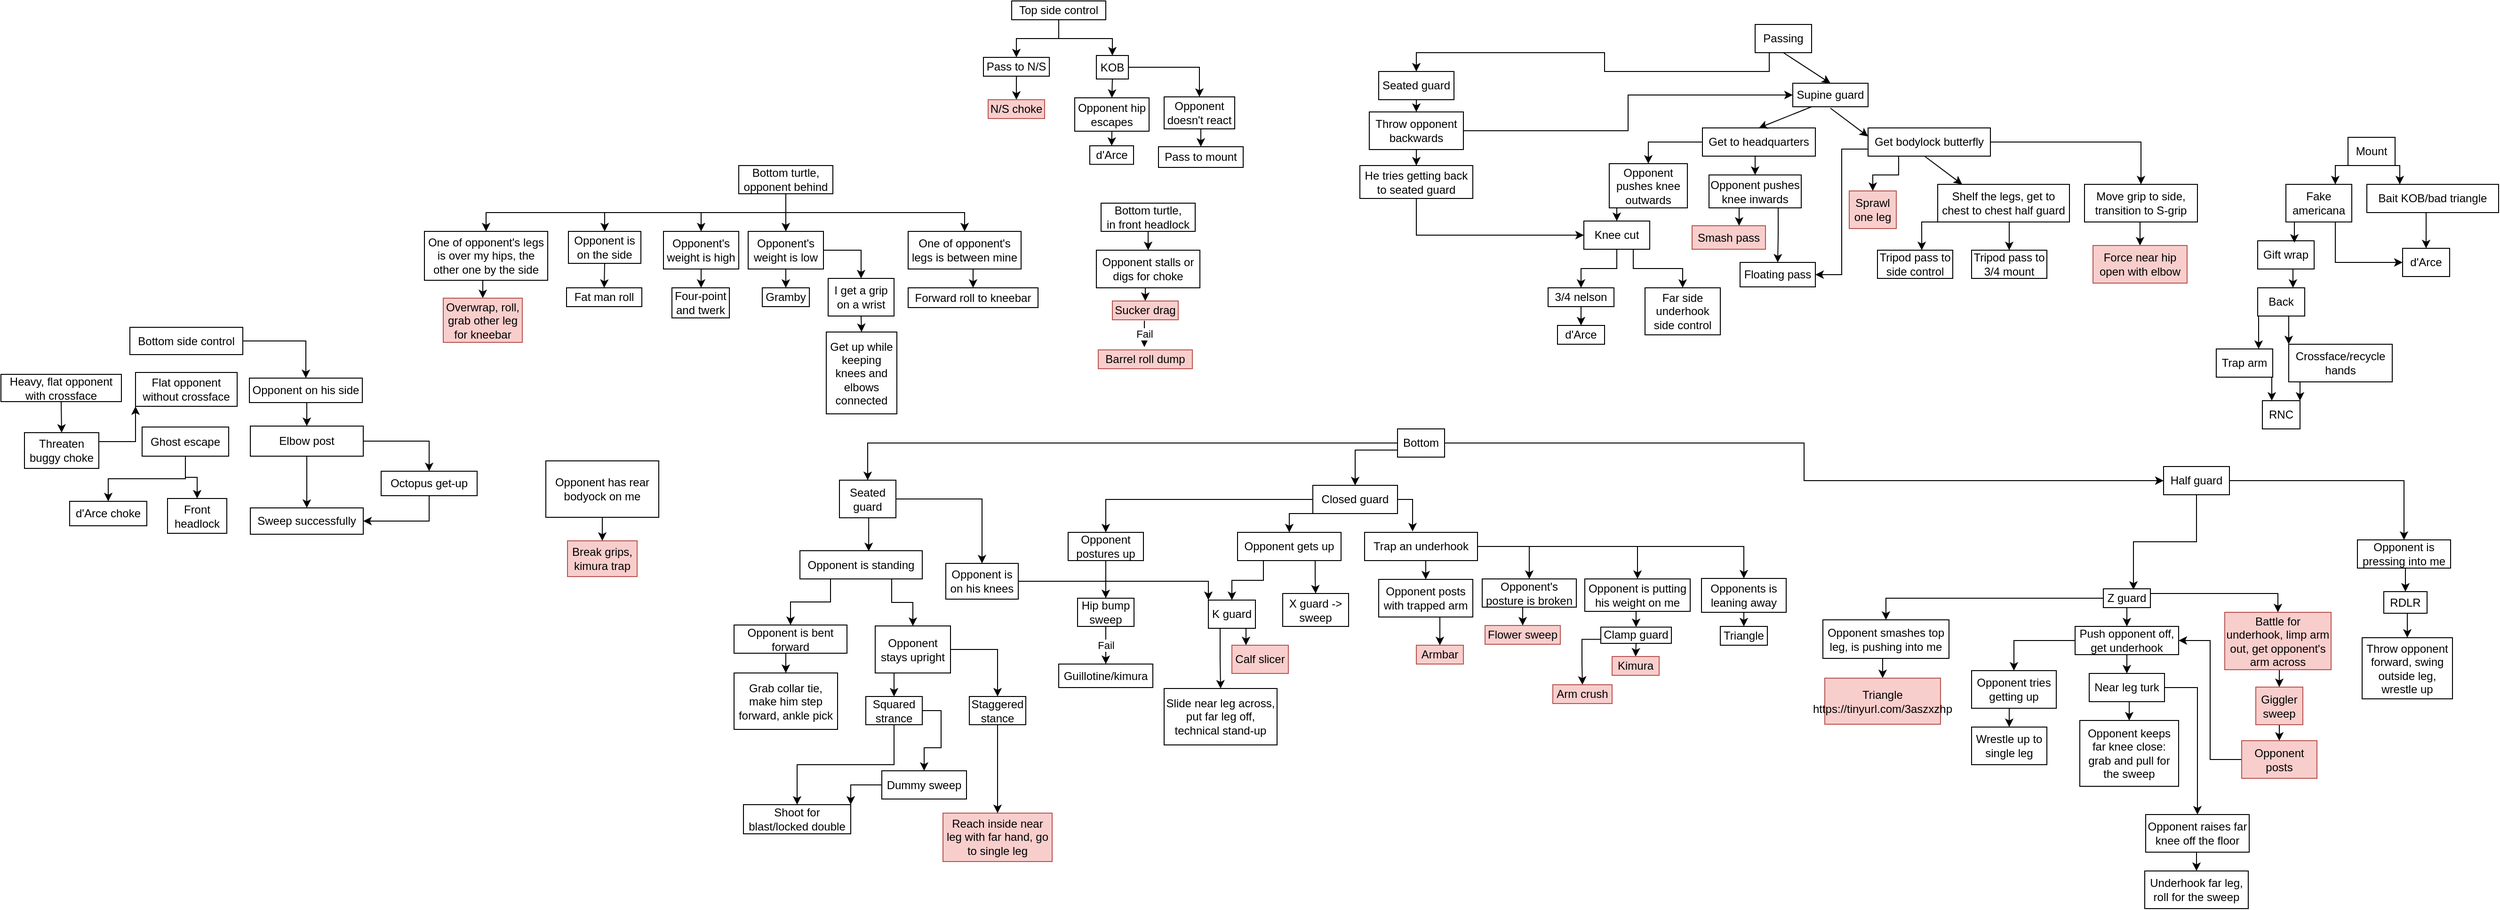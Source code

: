 <mxfile version="24.8.3">
  <diagram name="Page-1" id="755VJTgzaLKeoNQUCu-q">
    <mxGraphModel dx="3088" dy="910" grid="0" gridSize="10" guides="0" tooltips="1" connect="1" arrows="1" fold="1" page="1" pageScale="1" pageWidth="827" pageHeight="1169" math="0" shadow="0">
      <root>
        <mxCell id="0" />
        <mxCell id="1" parent="0" />
        <mxCell id="YqTYIotw7Hb3FuIygsJo-29" style="edgeStyle=orthogonalEdgeStyle;rounded=0;orthogonalLoop=1;jettySize=auto;html=1;exitX=0.25;exitY=1;exitDx=0;exitDy=0;" parent="1" source="YqTYIotw7Hb3FuIygsJo-1" target="YqTYIotw7Hb3FuIygsJo-2" edge="1">
          <mxGeometry relative="1" as="geometry" />
        </mxCell>
        <mxCell id="YqTYIotw7Hb3FuIygsJo-1" value="&lt;div&gt;Passing&lt;/div&gt;" style="rounded=0;whiteSpace=wrap;html=1;" parent="1" vertex="1">
          <mxGeometry x="350" y="110" width="60" height="30" as="geometry" />
        </mxCell>
        <mxCell id="3-rzpKN8NEM8My0PdeGC-24" style="edgeStyle=orthogonalEdgeStyle;rounded=0;orthogonalLoop=1;jettySize=auto;html=1;exitX=0.5;exitY=1;exitDx=0;exitDy=0;entryX=0.5;entryY=0;entryDx=0;entryDy=0;" parent="1" source="YqTYIotw7Hb3FuIygsJo-2" target="3-rzpKN8NEM8My0PdeGC-21" edge="1">
          <mxGeometry relative="1" as="geometry" />
        </mxCell>
        <mxCell id="YqTYIotw7Hb3FuIygsJo-2" value="Seated guard" style="rounded=0;whiteSpace=wrap;html=1;" parent="1" vertex="1">
          <mxGeometry x="-50" y="160" width="80" height="30" as="geometry" />
        </mxCell>
        <mxCell id="YqTYIotw7Hb3FuIygsJo-3" value="Supine guard" style="rounded=0;whiteSpace=wrap;html=1;" parent="1" vertex="1">
          <mxGeometry x="390" y="172.5" width="80" height="25" as="geometry" />
        </mxCell>
        <mxCell id="EJo5XZlyYX0A-nLSPjLx-35" style="edgeStyle=orthogonalEdgeStyle;rounded=0;orthogonalLoop=1;jettySize=auto;html=1;exitX=1;exitY=0.5;exitDx=0;exitDy=0;entryX=0.5;entryY=0;entryDx=0;entryDy=0;" parent="1" source="YqTYIotw7Hb3FuIygsJo-4" target="EJo5XZlyYX0A-nLSPjLx-31" edge="1">
          <mxGeometry relative="1" as="geometry" />
        </mxCell>
        <mxCell id="EJo5XZlyYX0A-nLSPjLx-37" style="edgeStyle=orthogonalEdgeStyle;rounded=0;orthogonalLoop=1;jettySize=auto;html=1;exitX=0.25;exitY=1;exitDx=0;exitDy=0;" parent="1" source="YqTYIotw7Hb3FuIygsJo-4" target="EJo5XZlyYX0A-nLSPjLx-36" edge="1">
          <mxGeometry relative="1" as="geometry" />
        </mxCell>
        <mxCell id="EJo5XZlyYX0A-nLSPjLx-38" style="edgeStyle=orthogonalEdgeStyle;rounded=0;orthogonalLoop=1;jettySize=auto;html=1;exitX=0;exitY=0.75;exitDx=0;exitDy=0;entryX=1;entryY=0.5;entryDx=0;entryDy=0;" parent="1" source="YqTYIotw7Hb3FuIygsJo-4" target="YqTYIotw7Hb3FuIygsJo-18" edge="1">
          <mxGeometry relative="1" as="geometry" />
        </mxCell>
        <mxCell id="YqTYIotw7Hb3FuIygsJo-4" value="Get bodylock butterfly" style="whiteSpace=wrap;html=1;" parent="1" vertex="1">
          <mxGeometry x="470" y="220" width="130" height="30" as="geometry" />
        </mxCell>
        <mxCell id="alYF8Wk_QsQ2bHHVNzRx-2" style="edgeStyle=orthogonalEdgeStyle;rounded=0;orthogonalLoop=1;jettySize=auto;html=1;exitX=0.5;exitY=1;exitDx=0;exitDy=0;entryX=0.5;entryY=0;entryDx=0;entryDy=0;" parent="1" source="YqTYIotw7Hb3FuIygsJo-6" target="YqTYIotw7Hb3FuIygsJo-8" edge="1">
          <mxGeometry relative="1" as="geometry" />
        </mxCell>
        <mxCell id="YqTYIotw7Hb3FuIygsJo-6" value="Shelf the legs, get to chest to chest half guard" style="whiteSpace=wrap;html=1;" parent="1" vertex="1">
          <mxGeometry x="544" y="280" width="140" height="40" as="geometry" />
        </mxCell>
        <mxCell id="YqTYIotw7Hb3FuIygsJo-7" value="Tripod pass to side control" style="whiteSpace=wrap;html=1;" parent="1" vertex="1">
          <mxGeometry x="480" y="350" width="80" height="30" as="geometry" />
        </mxCell>
        <mxCell id="YqTYIotw7Hb3FuIygsJo-8" value="Tripod pass to 3/4 mount" style="whiteSpace=wrap;html=1;" parent="1" vertex="1">
          <mxGeometry x="580" y="350" width="80" height="30" as="geometry" />
        </mxCell>
        <mxCell id="YqTYIotw7Hb3FuIygsJo-10" value="" style="endArrow=classic;html=1;rounded=0;exitX=0.5;exitY=1;exitDx=0;exitDy=0;entryX=0.5;entryY=0;entryDx=0;entryDy=0;" parent="1" source="YqTYIotw7Hb3FuIygsJo-1" target="YqTYIotw7Hb3FuIygsJo-3" edge="1">
          <mxGeometry width="50" height="50" relative="1" as="geometry">
            <mxPoint x="590" y="440" as="sourcePoint" />
            <mxPoint x="420" y="170" as="targetPoint" />
          </mxGeometry>
        </mxCell>
        <mxCell id="YqTYIotw7Hb3FuIygsJo-12" value="" style="endArrow=classic;html=1;rounded=0;exitX=0.5;exitY=1;exitDx=0;exitDy=0;" parent="1" edge="1">
          <mxGeometry width="50" height="50" relative="1" as="geometry">
            <mxPoint x="430" y="199" as="sourcePoint" />
            <mxPoint x="470" y="229" as="targetPoint" />
          </mxGeometry>
        </mxCell>
        <mxCell id="YqTYIotw7Hb3FuIygsJo-13" value="" style="endArrow=classic;html=1;rounded=0;exitX=0.5;exitY=1;exitDx=0;exitDy=0;" parent="1" edge="1">
          <mxGeometry width="50" height="50" relative="1" as="geometry">
            <mxPoint x="530" y="250" as="sourcePoint" />
            <mxPoint x="570" y="280" as="targetPoint" />
          </mxGeometry>
        </mxCell>
        <mxCell id="da0eoVxicawtdHhnWzWs-35" style="edgeStyle=orthogonalEdgeStyle;rounded=0;orthogonalLoop=1;jettySize=auto;html=1;exitX=0.5;exitY=1;exitDx=0;exitDy=0;entryX=0.5;entryY=0;entryDx=0;entryDy=0;" parent="1" source="YqTYIotw7Hb3FuIygsJo-16" target="da0eoVxicawtdHhnWzWs-34" edge="1">
          <mxGeometry relative="1" as="geometry" />
        </mxCell>
        <mxCell id="da0eoVxicawtdHhnWzWs-42" style="edgeStyle=orthogonalEdgeStyle;rounded=0;orthogonalLoop=1;jettySize=auto;html=1;exitX=0;exitY=0.5;exitDx=0;exitDy=0;entryX=0.5;entryY=0;entryDx=0;entryDy=0;" parent="1" source="YqTYIotw7Hb3FuIygsJo-16" target="da0eoVxicawtdHhnWzWs-31" edge="1">
          <mxGeometry relative="1" as="geometry" />
        </mxCell>
        <mxCell id="YqTYIotw7Hb3FuIygsJo-16" value="Get to headquarters" style="whiteSpace=wrap;html=1;" parent="1" vertex="1">
          <mxGeometry x="294" y="220" width="120" height="30" as="geometry" />
        </mxCell>
        <mxCell id="YqTYIotw7Hb3FuIygsJo-17" value="" style="endArrow=classic;html=1;rounded=0;entryX=0.5;entryY=0;entryDx=0;entryDy=0;exitX=0.25;exitY=1;exitDx=0;exitDy=0;" parent="1" source="YqTYIotw7Hb3FuIygsJo-3" target="YqTYIotw7Hb3FuIygsJo-16" edge="1">
          <mxGeometry width="50" height="50" relative="1" as="geometry">
            <mxPoint x="390" y="440" as="sourcePoint" />
            <mxPoint x="440" y="390" as="targetPoint" />
          </mxGeometry>
        </mxCell>
        <mxCell id="YqTYIotw7Hb3FuIygsJo-18" value="Floating pass " style="whiteSpace=wrap;html=1;" parent="1" vertex="1">
          <mxGeometry x="334" y="363" width="80" height="26" as="geometry" />
        </mxCell>
        <mxCell id="YqTYIotw7Hb3FuIygsJo-26" style="edgeStyle=orthogonalEdgeStyle;rounded=0;orthogonalLoop=1;jettySize=auto;html=1;exitX=0.5;exitY=1;exitDx=0;exitDy=0;entryX=0.5;entryY=0;entryDx=0;entryDy=0;" parent="1" source="YqTYIotw7Hb3FuIygsJo-20" target="YqTYIotw7Hb3FuIygsJo-22" edge="1">
          <mxGeometry relative="1" as="geometry" />
        </mxCell>
        <mxCell id="YqTYIotw7Hb3FuIygsJo-27" style="edgeStyle=orthogonalEdgeStyle;rounded=0;orthogonalLoop=1;jettySize=auto;html=1;exitX=0.75;exitY=1;exitDx=0;exitDy=0;entryX=0.5;entryY=0;entryDx=0;entryDy=0;" parent="1" source="YqTYIotw7Hb3FuIygsJo-20" target="YqTYIotw7Hb3FuIygsJo-21" edge="1">
          <mxGeometry relative="1" as="geometry" />
        </mxCell>
        <mxCell id="YqTYIotw7Hb3FuIygsJo-20" value="Knee cut" style="whiteSpace=wrap;html=1;" parent="1" vertex="1">
          <mxGeometry x="168" y="319" width="70" height="30" as="geometry" />
        </mxCell>
        <mxCell id="YqTYIotw7Hb3FuIygsJo-21" value="Far side underhook side control" style="whiteSpace=wrap;html=1;" parent="1" vertex="1">
          <mxGeometry x="233" y="390" width="80" height="50" as="geometry" />
        </mxCell>
        <mxCell id="YqTYIotw7Hb3FuIygsJo-25" style="edgeStyle=orthogonalEdgeStyle;rounded=0;orthogonalLoop=1;jettySize=auto;html=1;exitX=0.5;exitY=1;exitDx=0;exitDy=0;entryX=0.5;entryY=0;entryDx=0;entryDy=0;" parent="1" source="YqTYIotw7Hb3FuIygsJo-22" target="YqTYIotw7Hb3FuIygsJo-23" edge="1">
          <mxGeometry relative="1" as="geometry" />
        </mxCell>
        <mxCell id="YqTYIotw7Hb3FuIygsJo-22" value="3/4 nelson" style="whiteSpace=wrap;html=1;" parent="1" vertex="1">
          <mxGeometry x="130" y="390" width="70" height="20" as="geometry" />
        </mxCell>
        <mxCell id="YqTYIotw7Hb3FuIygsJo-23" value="d&#39;Arce" style="whiteSpace=wrap;html=1;" parent="1" vertex="1">
          <mxGeometry x="140" y="430" width="50" height="20" as="geometry" />
        </mxCell>
        <mxCell id="YqTYIotw7Hb3FuIygsJo-33" style="edgeStyle=orthogonalEdgeStyle;rounded=0;orthogonalLoop=1;jettySize=auto;html=1;exitX=0.75;exitY=1;exitDx=0;exitDy=0;entryX=0.25;entryY=0;entryDx=0;entryDy=0;" parent="1" source="YqTYIotw7Hb3FuIygsJo-30" target="YqTYIotw7Hb3FuIygsJo-31" edge="1">
          <mxGeometry relative="1" as="geometry" />
        </mxCell>
        <mxCell id="YqTYIotw7Hb3FuIygsJo-37" style="edgeStyle=orthogonalEdgeStyle;rounded=0;orthogonalLoop=1;jettySize=auto;html=1;exitX=0.25;exitY=1;exitDx=0;exitDy=0;entryX=0.75;entryY=0;entryDx=0;entryDy=0;" parent="1" source="YqTYIotw7Hb3FuIygsJo-30" target="YqTYIotw7Hb3FuIygsJo-36" edge="1">
          <mxGeometry relative="1" as="geometry" />
        </mxCell>
        <mxCell id="YqTYIotw7Hb3FuIygsJo-30" value="Mount" style="whiteSpace=wrap;html=1;" parent="1" vertex="1">
          <mxGeometry x="980" y="230" width="50" height="30" as="geometry" />
        </mxCell>
        <mxCell id="YqTYIotw7Hb3FuIygsJo-34" style="edgeStyle=orthogonalEdgeStyle;rounded=0;orthogonalLoop=1;jettySize=auto;html=1;exitX=0.5;exitY=1;exitDx=0;exitDy=0;entryX=0.5;entryY=0;entryDx=0;entryDy=0;" parent="1" source="YqTYIotw7Hb3FuIygsJo-31" target="YqTYIotw7Hb3FuIygsJo-32" edge="1">
          <mxGeometry relative="1" as="geometry" />
        </mxCell>
        <mxCell id="YqTYIotw7Hb3FuIygsJo-31" value="Bait KOB/bad triangle" style="whiteSpace=wrap;html=1;" parent="1" vertex="1">
          <mxGeometry x="1000" y="280" width="140" height="30" as="geometry" />
        </mxCell>
        <mxCell id="YqTYIotw7Hb3FuIygsJo-32" value="d&#39;Arce" style="whiteSpace=wrap;html=1;" parent="1" vertex="1">
          <mxGeometry x="1038" y="348" width="50" height="30" as="geometry" />
        </mxCell>
        <mxCell id="da0eoVxicawtdHhnWzWs-29" style="edgeStyle=orthogonalEdgeStyle;rounded=0;orthogonalLoop=1;jettySize=auto;html=1;exitX=0.75;exitY=1;exitDx=0;exitDy=0;entryX=0;entryY=0.5;entryDx=0;entryDy=0;" parent="1" source="YqTYIotw7Hb3FuIygsJo-36" target="YqTYIotw7Hb3FuIygsJo-32" edge="1">
          <mxGeometry relative="1" as="geometry" />
        </mxCell>
        <mxCell id="YqTYIotw7Hb3FuIygsJo-36" value="Fake americana" style="whiteSpace=wrap;html=1;" parent="1" vertex="1">
          <mxGeometry x="914" y="280" width="70" height="40" as="geometry" />
        </mxCell>
        <mxCell id="YqTYIotw7Hb3FuIygsJo-41" style="edgeStyle=orthogonalEdgeStyle;rounded=0;orthogonalLoop=1;jettySize=auto;html=1;exitX=0.25;exitY=1;exitDx=0;exitDy=0;entryX=0.75;entryY=0;entryDx=0;entryDy=0;" parent="1" source="YqTYIotw7Hb3FuIygsJo-38" target="YqTYIotw7Hb3FuIygsJo-40" edge="1">
          <mxGeometry relative="1" as="geometry" />
        </mxCell>
        <mxCell id="YqTYIotw7Hb3FuIygsJo-38" value="Gift wrap" style="whiteSpace=wrap;html=1;" parent="1" vertex="1">
          <mxGeometry x="884" y="340" width="60" height="30" as="geometry" />
        </mxCell>
        <mxCell id="YqTYIotw7Hb3FuIygsJo-39" style="edgeStyle=orthogonalEdgeStyle;rounded=0;orthogonalLoop=1;jettySize=auto;html=1;exitX=0.25;exitY=1;exitDx=0;exitDy=0;entryX=0.65;entryY=0.067;entryDx=0;entryDy=0;entryPerimeter=0;" parent="1" source="YqTYIotw7Hb3FuIygsJo-36" target="YqTYIotw7Hb3FuIygsJo-38" edge="1">
          <mxGeometry relative="1" as="geometry" />
        </mxCell>
        <mxCell id="YqTYIotw7Hb3FuIygsJo-45" style="edgeStyle=orthogonalEdgeStyle;rounded=0;orthogonalLoop=1;jettySize=auto;html=1;exitX=0.25;exitY=1;exitDx=0;exitDy=0;entryX=0.75;entryY=0;entryDx=0;entryDy=0;" parent="1" source="YqTYIotw7Hb3FuIygsJo-40" target="YqTYIotw7Hb3FuIygsJo-44" edge="1">
          <mxGeometry relative="1" as="geometry" />
        </mxCell>
        <mxCell id="YqTYIotw7Hb3FuIygsJo-46" style="edgeStyle=orthogonalEdgeStyle;rounded=0;orthogonalLoop=1;jettySize=auto;html=1;exitX=0.75;exitY=1;exitDx=0;exitDy=0;entryX=0;entryY=0;entryDx=0;entryDy=0;" parent="1" source="YqTYIotw7Hb3FuIygsJo-40" target="YqTYIotw7Hb3FuIygsJo-42" edge="1">
          <mxGeometry relative="1" as="geometry" />
        </mxCell>
        <mxCell id="YqTYIotw7Hb3FuIygsJo-40" value="Back" style="whiteSpace=wrap;html=1;" parent="1" vertex="1">
          <mxGeometry x="884" y="390" width="50" height="30" as="geometry" />
        </mxCell>
        <mxCell id="YqTYIotw7Hb3FuIygsJo-47" style="edgeStyle=orthogonalEdgeStyle;rounded=0;orthogonalLoop=1;jettySize=auto;html=1;exitX=0;exitY=1;exitDx=0;exitDy=0;entryX=1;entryY=0;entryDx=0;entryDy=0;" parent="1" source="YqTYIotw7Hb3FuIygsJo-42" target="YqTYIotw7Hb3FuIygsJo-43" edge="1">
          <mxGeometry relative="1" as="geometry" />
        </mxCell>
        <mxCell id="YqTYIotw7Hb3FuIygsJo-42" value="Crossface/recycle hands" style="whiteSpace=wrap;html=1;" parent="1" vertex="1">
          <mxGeometry x="917" y="450" width="110" height="40" as="geometry" />
        </mxCell>
        <mxCell id="YqTYIotw7Hb3FuIygsJo-43" value="RNC" style="whiteSpace=wrap;html=1;" parent="1" vertex="1">
          <mxGeometry x="889" y="510" width="40" height="30" as="geometry" />
        </mxCell>
        <mxCell id="YqTYIotw7Hb3FuIygsJo-48" style="edgeStyle=orthogonalEdgeStyle;rounded=0;orthogonalLoop=1;jettySize=auto;html=1;exitX=1;exitY=0.75;exitDx=0;exitDy=0;entryX=0.25;entryY=0;entryDx=0;entryDy=0;" parent="1" source="YqTYIotw7Hb3FuIygsJo-44" target="YqTYIotw7Hb3FuIygsJo-43" edge="1">
          <mxGeometry relative="1" as="geometry" />
        </mxCell>
        <mxCell id="YqTYIotw7Hb3FuIygsJo-44" value="Trap arm" style="whiteSpace=wrap;html=1;" parent="1" vertex="1">
          <mxGeometry x="840" y="455" width="60" height="30" as="geometry" />
        </mxCell>
        <mxCell id="YqTYIotw7Hb3FuIygsJo-71" style="edgeStyle=orthogonalEdgeStyle;rounded=0;orthogonalLoop=1;jettySize=auto;html=1;exitX=1;exitY=0.5;exitDx=0;exitDy=0;entryX=0;entryY=0.5;entryDx=0;entryDy=0;" parent="1" source="YqTYIotw7Hb3FuIygsJo-49" target="YqTYIotw7Hb3FuIygsJo-64" edge="1">
          <mxGeometry relative="1" as="geometry" />
        </mxCell>
        <mxCell id="YqTYIotw7Hb3FuIygsJo-90" style="edgeStyle=orthogonalEdgeStyle;rounded=0;orthogonalLoop=1;jettySize=auto;html=1;exitX=0;exitY=0.75;exitDx=0;exitDy=0;entryX=0.5;entryY=0;entryDx=0;entryDy=0;" parent="1" source="YqTYIotw7Hb3FuIygsJo-49" target="YqTYIotw7Hb3FuIygsJo-50" edge="1">
          <mxGeometry relative="1" as="geometry" />
        </mxCell>
        <mxCell id="YqTYIotw7Hb3FuIygsJo-98" style="edgeStyle=orthogonalEdgeStyle;rounded=0;orthogonalLoop=1;jettySize=auto;html=1;exitX=0;exitY=0.5;exitDx=0;exitDy=0;entryX=0.5;entryY=0;entryDx=0;entryDy=0;" parent="1" source="YqTYIotw7Hb3FuIygsJo-49" target="YqTYIotw7Hb3FuIygsJo-97" edge="1">
          <mxGeometry relative="1" as="geometry" />
        </mxCell>
        <mxCell id="YqTYIotw7Hb3FuIygsJo-49" value="Bottom" style="whiteSpace=wrap;html=1;" parent="1" vertex="1">
          <mxGeometry x="-30" y="540" width="50" height="30" as="geometry" />
        </mxCell>
        <mxCell id="YqTYIotw7Hb3FuIygsJo-62" style="edgeStyle=orthogonalEdgeStyle;rounded=0;orthogonalLoop=1;jettySize=auto;html=1;exitX=0;exitY=1;exitDx=0;exitDy=0;entryX=0.5;entryY=0;entryDx=0;entryDy=0;" parent="1" source="YqTYIotw7Hb3FuIygsJo-50" target="YqTYIotw7Hb3FuIygsJo-51" edge="1">
          <mxGeometry relative="1" as="geometry" />
        </mxCell>
        <mxCell id="3-rzpKN8NEM8My0PdeGC-5" style="edgeStyle=orthogonalEdgeStyle;rounded=0;orthogonalLoop=1;jettySize=auto;html=1;exitX=0;exitY=0.5;exitDx=0;exitDy=0;" parent="1" source="YqTYIotw7Hb3FuIygsJo-50" target="3-rzpKN8NEM8My0PdeGC-3" edge="1">
          <mxGeometry relative="1" as="geometry" />
        </mxCell>
        <mxCell id="YqTYIotw7Hb3FuIygsJo-50" value="Closed guard" style="whiteSpace=wrap;html=1;" parent="1" vertex="1">
          <mxGeometry x="-120" y="600" width="90" height="30" as="geometry" />
        </mxCell>
        <mxCell id="YqTYIotw7Hb3FuIygsJo-63" style="edgeStyle=orthogonalEdgeStyle;rounded=0;orthogonalLoop=1;jettySize=auto;html=1;exitX=0.25;exitY=1;exitDx=0;exitDy=0;entryX=0.5;entryY=0;entryDx=0;entryDy=0;" parent="1" source="YqTYIotw7Hb3FuIygsJo-51" target="YqTYIotw7Hb3FuIygsJo-52" edge="1">
          <mxGeometry relative="1" as="geometry" />
        </mxCell>
        <mxCell id="5_f6zELy44Cx4DSriX5r-5" style="edgeStyle=orthogonalEdgeStyle;rounded=0;orthogonalLoop=1;jettySize=auto;html=1;exitX=0.75;exitY=1;exitDx=0;exitDy=0;" parent="1" source="YqTYIotw7Hb3FuIygsJo-51" target="qYz4F4hQQBjF0K6vGnrU-17" edge="1">
          <mxGeometry relative="1" as="geometry" />
        </mxCell>
        <mxCell id="YqTYIotw7Hb3FuIygsJo-51" value="Opponent gets up" style="whiteSpace=wrap;html=1;" parent="1" vertex="1">
          <mxGeometry x="-200" y="650" width="110" height="30" as="geometry" />
        </mxCell>
        <mxCell id="YqTYIotw7Hb3FuIygsJo-114" style="edgeStyle=orthogonalEdgeStyle;rounded=0;orthogonalLoop=1;jettySize=auto;html=1;exitX=0.75;exitY=1;exitDx=0;exitDy=0;entryX=0.25;entryY=0;entryDx=0;entryDy=0;" parent="1" source="YqTYIotw7Hb3FuIygsJo-52" target="YqTYIotw7Hb3FuIygsJo-54" edge="1">
          <mxGeometry relative="1" as="geometry" />
        </mxCell>
        <mxCell id="5StmYwcYpO4lQ6hpi0sl-15" style="edgeStyle=orthogonalEdgeStyle;rounded=0;orthogonalLoop=1;jettySize=auto;html=1;exitX=0.25;exitY=1;exitDx=0;exitDy=0;entryX=0.5;entryY=0;entryDx=0;entryDy=0;" parent="1" source="YqTYIotw7Hb3FuIygsJo-52" target="5StmYwcYpO4lQ6hpi0sl-1" edge="1">
          <mxGeometry relative="1" as="geometry" />
        </mxCell>
        <mxCell id="YqTYIotw7Hb3FuIygsJo-52" value="K guard" style="whiteSpace=wrap;html=1;" parent="1" vertex="1">
          <mxGeometry x="-231" y="722" width="50" height="30" as="geometry" />
        </mxCell>
        <mxCell id="YqTYIotw7Hb3FuIygsJo-54" value="Calf slicer" style="whiteSpace=wrap;html=1;fillColor=#f8cecc;strokeColor=#b85450;" parent="1" vertex="1">
          <mxGeometry x="-206" y="770" width="60" height="30" as="geometry" />
        </mxCell>
        <mxCell id="wxve3nZFb2cJyRnTqTCV-3" style="edgeStyle=orthogonalEdgeStyle;rounded=0;orthogonalLoop=1;jettySize=auto;html=1;exitX=0.5;exitY=1;exitDx=0;exitDy=0;entryX=0.5;entryY=0;entryDx=0;entryDy=0;" parent="1" source="YqTYIotw7Hb3FuIygsJo-55" target="wxve3nZFb2cJyRnTqTCV-2" edge="1">
          <mxGeometry relative="1" as="geometry" />
        </mxCell>
        <mxCell id="wxve3nZFb2cJyRnTqTCV-6" style="edgeStyle=orthogonalEdgeStyle;rounded=0;orthogonalLoop=1;jettySize=auto;html=1;exitX=1;exitY=0.5;exitDx=0;exitDy=0;entryX=0.5;entryY=0;entryDx=0;entryDy=0;" parent="1" source="YqTYIotw7Hb3FuIygsJo-55" target="wxve3nZFb2cJyRnTqTCV-5" edge="1">
          <mxGeometry relative="1" as="geometry" />
        </mxCell>
        <mxCell id="wxve3nZFb2cJyRnTqTCV-18" style="edgeStyle=orthogonalEdgeStyle;rounded=0;orthogonalLoop=1;jettySize=auto;html=1;exitX=1;exitY=0.5;exitDx=0;exitDy=0;entryX=0.5;entryY=0;entryDx=0;entryDy=0;" parent="1" source="YqTYIotw7Hb3FuIygsJo-55" target="wxve3nZFb2cJyRnTqTCV-8" edge="1">
          <mxGeometry relative="1" as="geometry" />
        </mxCell>
        <mxCell id="5_f6zELy44Cx4DSriX5r-1" style="edgeStyle=orthogonalEdgeStyle;rounded=0;orthogonalLoop=1;jettySize=auto;html=1;exitX=1;exitY=0.5;exitDx=0;exitDy=0;entryX=0.5;entryY=0;entryDx=0;entryDy=0;" parent="1" source="YqTYIotw7Hb3FuIygsJo-55" target="wxve3nZFb2cJyRnTqTCV-14" edge="1">
          <mxGeometry relative="1" as="geometry" />
        </mxCell>
        <mxCell id="YqTYIotw7Hb3FuIygsJo-55" value="Trap an underhook" style="whiteSpace=wrap;html=1;" parent="1" vertex="1">
          <mxGeometry x="-65" y="650" width="120" height="30" as="geometry" />
        </mxCell>
        <mxCell id="YqTYIotw7Hb3FuIygsJo-57" value="Flower sweep" style="whiteSpace=wrap;html=1;fillColor=#f8cecc;strokeColor=#b85450;" parent="1" vertex="1">
          <mxGeometry x="63" y="749" width="80" height="20" as="geometry" />
        </mxCell>
        <mxCell id="YqTYIotw7Hb3FuIygsJo-60" style="edgeStyle=orthogonalEdgeStyle;rounded=0;orthogonalLoop=1;jettySize=auto;html=1;exitX=1;exitY=0.5;exitDx=0;exitDy=0;entryX=0.425;entryY=-0.033;entryDx=0;entryDy=0;entryPerimeter=0;" parent="1" source="YqTYIotw7Hb3FuIygsJo-50" target="YqTYIotw7Hb3FuIygsJo-55" edge="1">
          <mxGeometry relative="1" as="geometry" />
        </mxCell>
        <mxCell id="da0eoVxicawtdHhnWzWs-30" style="edgeStyle=orthogonalEdgeStyle;rounded=0;orthogonalLoop=1;jettySize=auto;html=1;exitX=1;exitY=0.5;exitDx=0;exitDy=0;entryX=0.5;entryY=0;entryDx=0;entryDy=0;" parent="1" source="YqTYIotw7Hb3FuIygsJo-64" target="YqTYIotw7Hb3FuIygsJo-92" edge="1">
          <mxGeometry relative="1" as="geometry" />
        </mxCell>
        <mxCell id="YqTYIotw7Hb3FuIygsJo-64" value="Half guard" style="whiteSpace=wrap;html=1;" parent="1" vertex="1">
          <mxGeometry x="784" y="580" width="70" height="30" as="geometry" />
        </mxCell>
        <mxCell id="YqTYIotw7Hb3FuIygsJo-79" style="edgeStyle=orthogonalEdgeStyle;rounded=0;orthogonalLoop=1;jettySize=auto;html=1;exitX=0.5;exitY=1;exitDx=0;exitDy=0;entryX=0.5;entryY=0;entryDx=0;entryDy=0;" parent="1" source="YqTYIotw7Hb3FuIygsJo-73" target="YqTYIotw7Hb3FuIygsJo-75" edge="1">
          <mxGeometry relative="1" as="geometry" />
        </mxCell>
        <mxCell id="5_f6zELy44Cx4DSriX5r-4" style="edgeStyle=orthogonalEdgeStyle;rounded=0;orthogonalLoop=1;jettySize=auto;html=1;exitX=1;exitY=0.25;exitDx=0;exitDy=0;entryX=0.5;entryY=0;entryDx=0;entryDy=0;" parent="1" source="YqTYIotw7Hb3FuIygsJo-73" target="jegOV71N1-6byAUohWak-11" edge="1">
          <mxGeometry relative="1" as="geometry" />
        </mxCell>
        <mxCell id="5StmYwcYpO4lQ6hpi0sl-10" style="edgeStyle=orthogonalEdgeStyle;rounded=0;orthogonalLoop=1;jettySize=auto;html=1;exitX=0;exitY=0.5;exitDx=0;exitDy=0;" parent="1" source="YqTYIotw7Hb3FuIygsJo-73" target="5StmYwcYpO4lQ6hpi0sl-8" edge="1">
          <mxGeometry relative="1" as="geometry" />
        </mxCell>
        <mxCell id="YqTYIotw7Hb3FuIygsJo-73" value="Z guard" style="whiteSpace=wrap;html=1;" parent="1" vertex="1">
          <mxGeometry x="720" y="710" width="50" height="20" as="geometry" />
        </mxCell>
        <mxCell id="YqTYIotw7Hb3FuIygsJo-80" style="edgeStyle=orthogonalEdgeStyle;rounded=0;orthogonalLoop=1;jettySize=auto;html=1;exitX=0.5;exitY=1;exitDx=0;exitDy=0;entryX=0.5;entryY=0;entryDx=0;entryDy=0;" parent="1" source="YqTYIotw7Hb3FuIygsJo-75" target="YqTYIotw7Hb3FuIygsJo-76" edge="1">
          <mxGeometry relative="1" as="geometry" />
        </mxCell>
        <mxCell id="YqTYIotw7Hb3FuIygsJo-115" style="edgeStyle=orthogonalEdgeStyle;rounded=0;orthogonalLoop=1;jettySize=auto;html=1;exitX=0;exitY=0.5;exitDx=0;exitDy=0;entryX=0.5;entryY=0;entryDx=0;entryDy=0;" parent="1" source="YqTYIotw7Hb3FuIygsJo-75" target="YqTYIotw7Hb3FuIygsJo-82" edge="1">
          <mxGeometry relative="1" as="geometry" />
        </mxCell>
        <mxCell id="YqTYIotw7Hb3FuIygsJo-75" value="Push opponent off, get underhook" style="whiteSpace=wrap;html=1;" parent="1" vertex="1">
          <mxGeometry x="690" y="750" width="110" height="30" as="geometry" />
        </mxCell>
        <mxCell id="YqTYIotw7Hb3FuIygsJo-81" style="edgeStyle=orthogonalEdgeStyle;rounded=0;orthogonalLoop=1;jettySize=auto;html=1;exitX=0.5;exitY=1;exitDx=0;exitDy=0;entryX=0.5;entryY=0;entryDx=0;entryDy=0;" parent="1" source="YqTYIotw7Hb3FuIygsJo-76" target="YqTYIotw7Hb3FuIygsJo-78" edge="1">
          <mxGeometry relative="1" as="geometry" />
        </mxCell>
        <mxCell id="YqTYIotw7Hb3FuIygsJo-89" style="edgeStyle=orthogonalEdgeStyle;rounded=0;orthogonalLoop=1;jettySize=auto;html=1;exitX=1;exitY=0.5;exitDx=0;exitDy=0;entryX=0.5;entryY=0;entryDx=0;entryDy=0;" parent="1" source="YqTYIotw7Hb3FuIygsJo-76" target="YqTYIotw7Hb3FuIygsJo-86" edge="1">
          <mxGeometry relative="1" as="geometry" />
        </mxCell>
        <mxCell id="YqTYIotw7Hb3FuIygsJo-76" value="Near leg turk" style="whiteSpace=wrap;html=1;" parent="1" vertex="1">
          <mxGeometry x="705" y="800" width="80" height="30" as="geometry" />
        </mxCell>
        <mxCell id="YqTYIotw7Hb3FuIygsJo-78" value="Opponent keeps far knee close: grab and pull for the sweep" style="whiteSpace=wrap;html=1;" parent="1" vertex="1">
          <mxGeometry x="695" y="850" width="105" height="70" as="geometry" />
        </mxCell>
        <mxCell id="YqTYIotw7Hb3FuIygsJo-85" style="edgeStyle=orthogonalEdgeStyle;rounded=0;orthogonalLoop=1;jettySize=auto;html=1;exitX=0.5;exitY=1;exitDx=0;exitDy=0;entryX=0.5;entryY=0;entryDx=0;entryDy=0;" parent="1" source="YqTYIotw7Hb3FuIygsJo-82" target="YqTYIotw7Hb3FuIygsJo-83" edge="1">
          <mxGeometry relative="1" as="geometry" />
        </mxCell>
        <mxCell id="YqTYIotw7Hb3FuIygsJo-82" value="Opponent tries getting up" style="whiteSpace=wrap;html=1;" parent="1" vertex="1">
          <mxGeometry x="580" y="797" width="90" height="40" as="geometry" />
        </mxCell>
        <mxCell id="YqTYIotw7Hb3FuIygsJo-83" value="Wrestle up to single leg" style="whiteSpace=wrap;html=1;" parent="1" vertex="1">
          <mxGeometry x="580" y="857" width="80" height="40" as="geometry" />
        </mxCell>
        <mxCell id="YqTYIotw7Hb3FuIygsJo-88" style="edgeStyle=orthogonalEdgeStyle;rounded=0;orthogonalLoop=1;jettySize=auto;html=1;exitX=0.5;exitY=1;exitDx=0;exitDy=0;entryX=0.5;entryY=0;entryDx=0;entryDy=0;" parent="1" source="YqTYIotw7Hb3FuIygsJo-86" target="YqTYIotw7Hb3FuIygsJo-87" edge="1">
          <mxGeometry relative="1" as="geometry" />
        </mxCell>
        <mxCell id="YqTYIotw7Hb3FuIygsJo-86" value="Opponent raises far knee off the floor" style="whiteSpace=wrap;html=1;" parent="1" vertex="1">
          <mxGeometry x="765" y="950" width="110" height="40" as="geometry" />
        </mxCell>
        <mxCell id="YqTYIotw7Hb3FuIygsJo-87" value="Underhook far leg, roll for the sweep" style="whiteSpace=wrap;html=1;" parent="1" vertex="1">
          <mxGeometry x="764" y="1010" width="110" height="40" as="geometry" />
        </mxCell>
        <mxCell id="5_f6zELy44Cx4DSriX5r-10" style="edgeStyle=orthogonalEdgeStyle;rounded=0;orthogonalLoop=1;jettySize=auto;html=1;exitX=0.5;exitY=1;exitDx=0;exitDy=0;entryX=0.5;entryY=0;entryDx=0;entryDy=0;" parent="1" source="YqTYIotw7Hb3FuIygsJo-92" target="5_f6zELy44Cx4DSriX5r-9" edge="1">
          <mxGeometry relative="1" as="geometry" />
        </mxCell>
        <mxCell id="YqTYIotw7Hb3FuIygsJo-92" value="Opponent is pressing into me" style="whiteSpace=wrap;html=1;" parent="1" vertex="1">
          <mxGeometry x="990" y="658" width="99" height="30" as="geometry" />
        </mxCell>
        <mxCell id="YqTYIotw7Hb3FuIygsJo-93" value="Throw opponent forward, swing outside leg, wrestle up" style="whiteSpace=wrap;html=1;" parent="1" vertex="1">
          <mxGeometry x="995" y="762" width="96" height="65" as="geometry" />
        </mxCell>
        <mxCell id="5StmYwcYpO4lQ6hpi0sl-6" style="edgeStyle=orthogonalEdgeStyle;rounded=0;orthogonalLoop=1;jettySize=auto;html=1;exitX=1;exitY=0.5;exitDx=0;exitDy=0;" parent="1" source="YqTYIotw7Hb3FuIygsJo-97" target="5StmYwcYpO4lQ6hpi0sl-5" edge="1">
          <mxGeometry relative="1" as="geometry" />
        </mxCell>
        <mxCell id="YqTYIotw7Hb3FuIygsJo-97" value="Seated guard" style="whiteSpace=wrap;html=1;" parent="1" vertex="1">
          <mxGeometry x="-623" y="594.5" width="60" height="40" as="geometry" />
        </mxCell>
        <mxCell id="YqTYIotw7Hb3FuIygsJo-107" style="edgeStyle=orthogonalEdgeStyle;rounded=0;orthogonalLoop=1;jettySize=auto;html=1;exitX=1;exitY=0.5;exitDx=0;exitDy=0;entryX=0.5;entryY=0;entryDx=0;entryDy=0;" parent="1" source="qYz4F4hQQBjF0K6vGnrU-1" target="YqTYIotw7Hb3FuIygsJo-105" edge="1">
          <mxGeometry relative="1" as="geometry" />
        </mxCell>
        <mxCell id="qYz4F4hQQBjF0K6vGnrU-3" style="edgeStyle=orthogonalEdgeStyle;rounded=0;orthogonalLoop=1;jettySize=auto;html=1;exitX=0.25;exitY=1;exitDx=0;exitDy=0;entryX=0.5;entryY=0;entryDx=0;entryDy=0;" parent="1" source="YqTYIotw7Hb3FuIygsJo-99" target="qYz4F4hQQBjF0K6vGnrU-1" edge="1">
          <mxGeometry relative="1" as="geometry" />
        </mxCell>
        <mxCell id="qYz4F4hQQBjF0K6vGnrU-15" style="edgeStyle=orthogonalEdgeStyle;rounded=0;orthogonalLoop=1;jettySize=auto;html=1;exitX=1;exitY=0.5;exitDx=0;exitDy=0;entryX=0.5;entryY=0;entryDx=0;entryDy=0;" parent="1" source="YqTYIotw7Hb3FuIygsJo-99" target="qYz4F4hQQBjF0K6vGnrU-13" edge="1">
          <mxGeometry relative="1" as="geometry" />
        </mxCell>
        <mxCell id="YqTYIotw7Hb3FuIygsJo-99" value="Opponent stays upright" style="whiteSpace=wrap;html=1;" parent="1" vertex="1">
          <mxGeometry x="-585" y="749.5" width="80" height="50" as="geometry" />
        </mxCell>
        <mxCell id="YqTYIotw7Hb3FuIygsJo-100" value="Shoot for blast/locked double" style="whiteSpace=wrap;html=1;" parent="1" vertex="1">
          <mxGeometry x="-725" y="939.5" width="114" height="31" as="geometry" />
        </mxCell>
        <mxCell id="YqTYIotw7Hb3FuIygsJo-104" style="edgeStyle=orthogonalEdgeStyle;rounded=0;orthogonalLoop=1;jettySize=auto;html=1;exitX=0.5;exitY=1;exitDx=0;exitDy=0;entryX=0.5;entryY=0;entryDx=0;entryDy=0;" parent="1" source="YqTYIotw7Hb3FuIygsJo-101" target="YqTYIotw7Hb3FuIygsJo-103" edge="1">
          <mxGeometry relative="1" as="geometry" />
        </mxCell>
        <mxCell id="YqTYIotw7Hb3FuIygsJo-101" value="Opponent is bent forward" style="whiteSpace=wrap;html=1;" parent="1" vertex="1">
          <mxGeometry x="-735" y="748.5" width="120" height="30" as="geometry" />
        </mxCell>
        <mxCell id="YqTYIotw7Hb3FuIygsJo-110" style="edgeStyle=orthogonalEdgeStyle;rounded=0;orthogonalLoop=1;jettySize=auto;html=1;exitX=0.75;exitY=1;exitDx=0;exitDy=0;entryX=0.5;entryY=0;entryDx=0;entryDy=0;" parent="1" source="YqTYIotw7Hb3FuIygsJo-102" target="YqTYIotw7Hb3FuIygsJo-99" edge="1">
          <mxGeometry relative="1" as="geometry" />
        </mxCell>
        <mxCell id="YqTYIotw7Hb3FuIygsJo-111" style="edgeStyle=orthogonalEdgeStyle;rounded=0;orthogonalLoop=1;jettySize=auto;html=1;exitX=0.25;exitY=1;exitDx=0;exitDy=0;entryX=0.5;entryY=0;entryDx=0;entryDy=0;" parent="1" source="YqTYIotw7Hb3FuIygsJo-102" target="YqTYIotw7Hb3FuIygsJo-101" edge="1">
          <mxGeometry relative="1" as="geometry" />
        </mxCell>
        <mxCell id="YqTYIotw7Hb3FuIygsJo-102" value="Opponent is standing" style="whiteSpace=wrap;html=1;" parent="1" vertex="1">
          <mxGeometry x="-665" y="669.5" width="130" height="30" as="geometry" />
        </mxCell>
        <mxCell id="YqTYIotw7Hb3FuIygsJo-103" value="Grab collar tie, make him step forward, ankle pick" style="whiteSpace=wrap;html=1;" parent="1" vertex="1">
          <mxGeometry x="-735" y="799.5" width="110" height="60" as="geometry" />
        </mxCell>
        <mxCell id="qYz4F4hQQBjF0K6vGnrU-16" style="edgeStyle=orthogonalEdgeStyle;rounded=0;orthogonalLoop=1;jettySize=auto;html=1;exitX=0;exitY=0.5;exitDx=0;exitDy=0;entryX=1;entryY=0;entryDx=0;entryDy=0;" parent="1" source="YqTYIotw7Hb3FuIygsJo-105" target="YqTYIotw7Hb3FuIygsJo-100" edge="1">
          <mxGeometry relative="1" as="geometry" />
        </mxCell>
        <mxCell id="YqTYIotw7Hb3FuIygsJo-105" value="Dummy sweep" style="whiteSpace=wrap;html=1;" parent="1" vertex="1">
          <mxGeometry x="-578" y="903.5" width="90" height="30" as="geometry" />
        </mxCell>
        <mxCell id="qYz4F4hQQBjF0K6vGnrU-2" style="edgeStyle=orthogonalEdgeStyle;rounded=0;orthogonalLoop=1;jettySize=auto;html=1;exitX=0.5;exitY=1;exitDx=0;exitDy=0;" parent="1" source="qYz4F4hQQBjF0K6vGnrU-1" target="YqTYIotw7Hb3FuIygsJo-100" edge="1">
          <mxGeometry relative="1" as="geometry" />
        </mxCell>
        <mxCell id="qYz4F4hQQBjF0K6vGnrU-1" value="Squared strance" style="whiteSpace=wrap;html=1;" parent="1" vertex="1">
          <mxGeometry x="-595" y="824.5" width="60" height="30" as="geometry" />
        </mxCell>
        <mxCell id="qYz4F4hQQBjF0K6vGnrU-5" value="Reach inside near leg with far hand, go to single leg" style="whiteSpace=wrap;html=1;fillColor=#f8cecc;strokeColor=#b85450;" parent="1" vertex="1">
          <mxGeometry x="-513" y="948.5" width="116" height="51.5" as="geometry" />
        </mxCell>
        <mxCell id="qYz4F4hQQBjF0K6vGnrU-14" style="edgeStyle=orthogonalEdgeStyle;rounded=0;orthogonalLoop=1;jettySize=auto;html=1;exitX=0.5;exitY=1;exitDx=0;exitDy=0;entryX=0.5;entryY=0;entryDx=0;entryDy=0;" parent="1" source="qYz4F4hQQBjF0K6vGnrU-13" target="qYz4F4hQQBjF0K6vGnrU-5" edge="1">
          <mxGeometry relative="1" as="geometry" />
        </mxCell>
        <mxCell id="qYz4F4hQQBjF0K6vGnrU-13" value="Staggered stance" style="whiteSpace=wrap;html=1;" parent="1" vertex="1">
          <mxGeometry x="-485" y="824.5" width="60" height="30" as="geometry" />
        </mxCell>
        <mxCell id="qYz4F4hQQBjF0K6vGnrU-17" value="X guard -&amp;gt; sweep" style="whiteSpace=wrap;html=1;" parent="1" vertex="1">
          <mxGeometry x="-152" y="715" width="70" height="35" as="geometry" />
        </mxCell>
        <mxCell id="3-rzpKN8NEM8My0PdeGC-9" style="edgeStyle=orthogonalEdgeStyle;rounded=0;orthogonalLoop=1;jettySize=auto;html=1;exitX=0.5;exitY=1;exitDx=0;exitDy=0;entryX=0.5;entryY=0;entryDx=0;entryDy=0;" parent="1" source="3-rzpKN8NEM8My0PdeGC-3" target="3-rzpKN8NEM8My0PdeGC-6" edge="1">
          <mxGeometry relative="1" as="geometry">
            <mxPoint x="-340" y="710" as="targetPoint" />
          </mxGeometry>
        </mxCell>
        <mxCell id="3-rzpKN8NEM8My0PdeGC-3" value="Opponent postures up" style="whiteSpace=wrap;html=1;" parent="1" vertex="1">
          <mxGeometry x="-380" y="650" width="80" height="30" as="geometry" />
        </mxCell>
        <mxCell id="3-rzpKN8NEM8My0PdeGC-6" value="Hip bump sweep" style="whiteSpace=wrap;html=1;" parent="1" vertex="1">
          <mxGeometry x="-370" y="720" width="60" height="30" as="geometry" />
        </mxCell>
        <mxCell id="3-rzpKN8NEM8My0PdeGC-7" value="Guillotine/kimura" style="whiteSpace=wrap;html=1;" parent="1" vertex="1">
          <mxGeometry x="-390" y="790" width="100" height="25" as="geometry" />
        </mxCell>
        <mxCell id="3-rzpKN8NEM8My0PdeGC-11" value="" style="endArrow=classic;html=1;rounded=0;exitX=0.5;exitY=1;exitDx=0;exitDy=0;entryX=0.5;entryY=0;entryDx=0;entryDy=0;" parent="1" source="3-rzpKN8NEM8My0PdeGC-6" target="3-rzpKN8NEM8My0PdeGC-7" edge="1">
          <mxGeometry relative="1" as="geometry">
            <mxPoint x="-260" y="730" as="sourcePoint" />
            <mxPoint x="-160" y="730" as="targetPoint" />
          </mxGeometry>
        </mxCell>
        <mxCell id="3-rzpKN8NEM8My0PdeGC-12" value="Fail" style="edgeLabel;resizable=0;html=1;;align=center;verticalAlign=middle;" parent="3-rzpKN8NEM8My0PdeGC-11" connectable="0" vertex="1">
          <mxGeometry relative="1" as="geometry" />
        </mxCell>
        <mxCell id="3-rzpKN8NEM8My0PdeGC-16" value="" style="edgeStyle=orthogonalEdgeStyle;rounded=0;orthogonalLoop=1;jettySize=auto;html=1;" parent="1" source="3-rzpKN8NEM8My0PdeGC-14" target="3-rzpKN8NEM8My0PdeGC-15" edge="1">
          <mxGeometry relative="1" as="geometry" />
        </mxCell>
        <mxCell id="3-rzpKN8NEM8My0PdeGC-18" style="edgeStyle=orthogonalEdgeStyle;rounded=0;orthogonalLoop=1;jettySize=auto;html=1;exitX=0.5;exitY=1;exitDx=0;exitDy=0;entryX=0.5;entryY=0;entryDx=0;entryDy=0;" parent="1" source="3-rzpKN8NEM8My0PdeGC-14" target="3-rzpKN8NEM8My0PdeGC-17" edge="1">
          <mxGeometry relative="1" as="geometry" />
        </mxCell>
        <mxCell id="3-rzpKN8NEM8My0PdeGC-14" value="Top side control" style="whiteSpace=wrap;html=1;" parent="1" vertex="1">
          <mxGeometry x="-440" y="85" width="100" height="20" as="geometry" />
        </mxCell>
        <mxCell id="da0eoVxicawtdHhnWzWs-13" style="edgeStyle=orthogonalEdgeStyle;rounded=0;orthogonalLoop=1;jettySize=auto;html=1;exitX=0.5;exitY=1;exitDx=0;exitDy=0;entryX=0.5;entryY=0;entryDx=0;entryDy=0;" parent="1" source="3-rzpKN8NEM8My0PdeGC-15" target="da0eoVxicawtdHhnWzWs-7" edge="1">
          <mxGeometry relative="1" as="geometry" />
        </mxCell>
        <mxCell id="da0eoVxicawtdHhnWzWs-16" style="edgeStyle=orthogonalEdgeStyle;rounded=0;orthogonalLoop=1;jettySize=auto;html=1;exitX=1;exitY=0.5;exitDx=0;exitDy=0;" parent="1" source="3-rzpKN8NEM8My0PdeGC-15" target="da0eoVxicawtdHhnWzWs-15" edge="1">
          <mxGeometry relative="1" as="geometry" />
        </mxCell>
        <mxCell id="3-rzpKN8NEM8My0PdeGC-15" value="KOB" style="whiteSpace=wrap;html=1;" parent="1" vertex="1">
          <mxGeometry x="-350" y="143" width="34" height="25" as="geometry" />
        </mxCell>
        <mxCell id="3-rzpKN8NEM8My0PdeGC-20" style="edgeStyle=orthogonalEdgeStyle;rounded=0;orthogonalLoop=1;jettySize=auto;html=1;exitX=0.5;exitY=1;exitDx=0;exitDy=0;entryX=0.5;entryY=0;entryDx=0;entryDy=0;" parent="1" source="3-rzpKN8NEM8My0PdeGC-17" target="3-rzpKN8NEM8My0PdeGC-19" edge="1">
          <mxGeometry relative="1" as="geometry" />
        </mxCell>
        <mxCell id="3-rzpKN8NEM8My0PdeGC-17" value="Pass to N/S" style="whiteSpace=wrap;html=1;" parent="1" vertex="1">
          <mxGeometry x="-470" y="145" width="70" height="20" as="geometry" />
        </mxCell>
        <mxCell id="3-rzpKN8NEM8My0PdeGC-19" value="N/S choke" style="whiteSpace=wrap;html=1;fillColor=#f8cecc;strokeColor=#b85450;" parent="1" vertex="1">
          <mxGeometry x="-465" y="190" width="60" height="20" as="geometry" />
        </mxCell>
        <mxCell id="3-rzpKN8NEM8My0PdeGC-30" style="edgeStyle=orthogonalEdgeStyle;rounded=0;orthogonalLoop=1;jettySize=auto;html=1;exitX=1;exitY=0.5;exitDx=0;exitDy=0;entryX=0;entryY=0.5;entryDx=0;entryDy=0;" parent="1" source="3-rzpKN8NEM8My0PdeGC-21" target="YqTYIotw7Hb3FuIygsJo-3" edge="1">
          <mxGeometry relative="1" as="geometry" />
        </mxCell>
        <mxCell id="3-rzpKN8NEM8My0PdeGC-32" value="" style="edgeStyle=orthogonalEdgeStyle;rounded=0;orthogonalLoop=1;jettySize=auto;html=1;" parent="1" source="3-rzpKN8NEM8My0PdeGC-21" target="3-rzpKN8NEM8My0PdeGC-31" edge="1">
          <mxGeometry relative="1" as="geometry" />
        </mxCell>
        <mxCell id="3-rzpKN8NEM8My0PdeGC-21" value="Throw opponent backwards" style="whiteSpace=wrap;html=1;" parent="1" vertex="1">
          <mxGeometry x="-60" y="203" width="100" height="40" as="geometry" />
        </mxCell>
        <mxCell id="3-rzpKN8NEM8My0PdeGC-33" style="edgeStyle=orthogonalEdgeStyle;rounded=0;orthogonalLoop=1;jettySize=auto;html=1;exitX=0.5;exitY=1;exitDx=0;exitDy=0;entryX=0;entryY=0.5;entryDx=0;entryDy=0;" parent="1" source="3-rzpKN8NEM8My0PdeGC-31" target="YqTYIotw7Hb3FuIygsJo-20" edge="1">
          <mxGeometry relative="1" as="geometry" />
        </mxCell>
        <mxCell id="3-rzpKN8NEM8My0PdeGC-31" value="He tries getting back to seated guard" style="whiteSpace=wrap;html=1;" parent="1" vertex="1">
          <mxGeometry x="-70" y="260" width="120" height="35" as="geometry" />
        </mxCell>
        <mxCell id="EJo5XZlyYX0A-nLSPjLx-3" value="" style="edgeStyle=orthogonalEdgeStyle;rounded=0;orthogonalLoop=1;jettySize=auto;html=1;" parent="1" source="EJo5XZlyYX0A-nLSPjLx-1" target="EJo5XZlyYX0A-nLSPjLx-2" edge="1">
          <mxGeometry relative="1" as="geometry" />
        </mxCell>
        <mxCell id="EJo5XZlyYX0A-nLSPjLx-8" style="edgeStyle=orthogonalEdgeStyle;rounded=0;orthogonalLoop=1;jettySize=auto;html=1;exitX=0.5;exitY=1;exitDx=0;exitDy=0;entryX=0.5;entryY=0;entryDx=0;entryDy=0;" parent="1" source="EJo5XZlyYX0A-nLSPjLx-1" target="EJo5XZlyYX0A-nLSPjLx-6" edge="1">
          <mxGeometry relative="1" as="geometry" />
        </mxCell>
        <mxCell id="EJo5XZlyYX0A-nLSPjLx-9" style="edgeStyle=orthogonalEdgeStyle;rounded=0;orthogonalLoop=1;jettySize=auto;html=1;exitX=0.5;exitY=1;exitDx=0;exitDy=0;entryX=0.5;entryY=0;entryDx=0;entryDy=0;" parent="1" source="EJo5XZlyYX0A-nLSPjLx-1" target="EJo5XZlyYX0A-nLSPjLx-7" edge="1">
          <mxGeometry relative="1" as="geometry" />
        </mxCell>
        <mxCell id="da0eoVxicawtdHhnWzWs-5" style="edgeStyle=orthogonalEdgeStyle;rounded=0;orthogonalLoop=1;jettySize=auto;html=1;exitX=0.5;exitY=1;exitDx=0;exitDy=0;entryX=0.5;entryY=0;entryDx=0;entryDy=0;" parent="1" source="EJo5XZlyYX0A-nLSPjLx-1" target="da0eoVxicawtdHhnWzWs-1" edge="1">
          <mxGeometry relative="1" as="geometry" />
        </mxCell>
        <mxCell id="da0eoVxicawtdHhnWzWs-21" style="edgeStyle=orthogonalEdgeStyle;rounded=0;orthogonalLoop=1;jettySize=auto;html=1;exitX=0.5;exitY=1;exitDx=0;exitDy=0;entryX=0.5;entryY=0;entryDx=0;entryDy=0;" parent="1" source="EJo5XZlyYX0A-nLSPjLx-1" target="da0eoVxicawtdHhnWzWs-18" edge="1">
          <mxGeometry relative="1" as="geometry" />
        </mxCell>
        <mxCell id="EJo5XZlyYX0A-nLSPjLx-1" value="Bottom turtle, opponent behind" style="whiteSpace=wrap;html=1;" parent="1" vertex="1">
          <mxGeometry x="-730" y="260" width="100" height="30" as="geometry" />
        </mxCell>
        <mxCell id="EJo5XZlyYX0A-nLSPjLx-5" value="" style="edgeStyle=orthogonalEdgeStyle;rounded=0;orthogonalLoop=1;jettySize=auto;html=1;" parent="1" source="EJo5XZlyYX0A-nLSPjLx-2" target="EJo5XZlyYX0A-nLSPjLx-4" edge="1">
          <mxGeometry relative="1" as="geometry" />
        </mxCell>
        <mxCell id="EJo5XZlyYX0A-nLSPjLx-2" value="Opponent&#39;s weight is high" style="whiteSpace=wrap;html=1;" parent="1" vertex="1">
          <mxGeometry x="-810" y="330" width="80" height="40" as="geometry" />
        </mxCell>
        <mxCell id="EJo5XZlyYX0A-nLSPjLx-4" value="Four-point&lt;br&gt;and twerk" style="whiteSpace=wrap;html=1;" parent="1" vertex="1">
          <mxGeometry x="-801" y="390" width="61" height="32" as="geometry" />
        </mxCell>
        <mxCell id="EJo5XZlyYX0A-nLSPjLx-12" style="edgeStyle=orthogonalEdgeStyle;rounded=0;orthogonalLoop=1;jettySize=auto;html=1;exitX=0.5;exitY=1;exitDx=0;exitDy=0;entryX=0.5;entryY=0;entryDx=0;entryDy=0;" parent="1" source="EJo5XZlyYX0A-nLSPjLx-6" target="EJo5XZlyYX0A-nLSPjLx-10" edge="1">
          <mxGeometry relative="1" as="geometry" />
        </mxCell>
        <mxCell id="EJo5XZlyYX0A-nLSPjLx-28" style="edgeStyle=orthogonalEdgeStyle;rounded=0;orthogonalLoop=1;jettySize=auto;html=1;exitX=1;exitY=0.5;exitDx=0;exitDy=0;entryX=0.5;entryY=0;entryDx=0;entryDy=0;" parent="1" source="EJo5XZlyYX0A-nLSPjLx-6" target="EJo5XZlyYX0A-nLSPjLx-27" edge="1">
          <mxGeometry relative="1" as="geometry" />
        </mxCell>
        <mxCell id="EJo5XZlyYX0A-nLSPjLx-6" value="Opponent&#39;s weight is low" style="whiteSpace=wrap;html=1;" parent="1" vertex="1">
          <mxGeometry x="-720" y="330" width="80" height="40" as="geometry" />
        </mxCell>
        <mxCell id="EJo5XZlyYX0A-nLSPjLx-14" style="edgeStyle=orthogonalEdgeStyle;rounded=0;orthogonalLoop=1;jettySize=auto;html=1;exitX=0.5;exitY=1;exitDx=0;exitDy=0;entryX=0.5;entryY=0;entryDx=0;entryDy=0;" parent="1" source="EJo5XZlyYX0A-nLSPjLx-7" target="EJo5XZlyYX0A-nLSPjLx-13" edge="1">
          <mxGeometry relative="1" as="geometry" />
        </mxCell>
        <mxCell id="EJo5XZlyYX0A-nLSPjLx-7" value="One of opponent&#39;s legs is between mine" style="whiteSpace=wrap;html=1;" parent="1" vertex="1">
          <mxGeometry x="-550" y="330" width="120" height="40" as="geometry" />
        </mxCell>
        <mxCell id="EJo5XZlyYX0A-nLSPjLx-10" value="Gramby" style="whiteSpace=wrap;html=1;" parent="1" vertex="1">
          <mxGeometry x="-705" y="390" width="50" height="20" as="geometry" />
        </mxCell>
        <mxCell id="EJo5XZlyYX0A-nLSPjLx-13" value="Forward roll to kneebar" style="whiteSpace=wrap;html=1;" parent="1" vertex="1">
          <mxGeometry x="-550" y="390" width="138" height="21" as="geometry" />
        </mxCell>
        <mxCell id="EJo5XZlyYX0A-nLSPjLx-22" style="edgeStyle=orthogonalEdgeStyle;rounded=0;orthogonalLoop=1;jettySize=auto;html=1;exitX=0.5;exitY=1;exitDx=0;exitDy=0;entryX=0.5;entryY=0;entryDx=0;entryDy=0;" parent="1" source="EJo5XZlyYX0A-nLSPjLx-15" target="EJo5XZlyYX0A-nLSPjLx-21" edge="1">
          <mxGeometry relative="1" as="geometry" />
        </mxCell>
        <mxCell id="EJo5XZlyYX0A-nLSPjLx-15" value="Bottom turtle,&lt;div&gt;in front headlock&lt;/div&gt;" style="whiteSpace=wrap;html=1;" parent="1" vertex="1">
          <mxGeometry x="-345" y="300" width="100" height="30" as="geometry" />
        </mxCell>
        <mxCell id="wxve3nZFb2cJyRnTqTCV-24" style="edgeStyle=orthogonalEdgeStyle;rounded=0;orthogonalLoop=1;jettySize=auto;html=1;exitX=0.5;exitY=1;exitDx=0;exitDy=0;entryX=0.5;entryY=0;entryDx=0;entryDy=0;" parent="1" source="EJo5XZlyYX0A-nLSPjLx-21" target="wxve3nZFb2cJyRnTqTCV-21" edge="1">
          <mxGeometry relative="1" as="geometry" />
        </mxCell>
        <mxCell id="EJo5XZlyYX0A-nLSPjLx-21" value="Opponent stalls or digs for choke" style="whiteSpace=wrap;html=1;" parent="1" vertex="1">
          <mxGeometry x="-350" y="350" width="110" height="40" as="geometry" />
        </mxCell>
        <mxCell id="EJo5XZlyYX0A-nLSPjLx-30" style="edgeStyle=orthogonalEdgeStyle;rounded=0;orthogonalLoop=1;jettySize=auto;html=1;exitX=0.5;exitY=1;exitDx=0;exitDy=0;entryX=0.5;entryY=0;entryDx=0;entryDy=0;" parent="1" source="EJo5XZlyYX0A-nLSPjLx-27" target="EJo5XZlyYX0A-nLSPjLx-29" edge="1">
          <mxGeometry relative="1" as="geometry" />
        </mxCell>
        <mxCell id="EJo5XZlyYX0A-nLSPjLx-27" value="I get a grip on a wrist" style="whiteSpace=wrap;html=1;" parent="1" vertex="1">
          <mxGeometry x="-635" y="380" width="70" height="40" as="geometry" />
        </mxCell>
        <mxCell id="EJo5XZlyYX0A-nLSPjLx-29" value="Get up while keeping knees and elbows connected" style="whiteSpace=wrap;html=1;" parent="1" vertex="1">
          <mxGeometry x="-637" y="437" width="75" height="87" as="geometry" />
        </mxCell>
        <mxCell id="EJo5XZlyYX0A-nLSPjLx-33" style="edgeStyle=orthogonalEdgeStyle;rounded=0;orthogonalLoop=1;jettySize=auto;html=1;exitX=0.5;exitY=1;exitDx=0;exitDy=0;entryX=0.5;entryY=0;entryDx=0;entryDy=0;" parent="1" source="EJo5XZlyYX0A-nLSPjLx-31" target="EJo5XZlyYX0A-nLSPjLx-32" edge="1">
          <mxGeometry relative="1" as="geometry" />
        </mxCell>
        <mxCell id="EJo5XZlyYX0A-nLSPjLx-31" value="Move grip to side, transition to S-grip" style="whiteSpace=wrap;html=1;" parent="1" vertex="1">
          <mxGeometry x="700" y="280" width="120" height="40" as="geometry" />
        </mxCell>
        <mxCell id="EJo5XZlyYX0A-nLSPjLx-32" value="Force near hip open with elbow" style="whiteSpace=wrap;html=1;fillColor=#f8cecc;strokeColor=#b85450;" parent="1" vertex="1">
          <mxGeometry x="709" y="345" width="100" height="40" as="geometry" />
        </mxCell>
        <mxCell id="EJo5XZlyYX0A-nLSPjLx-36" value="Sprawl one leg" style="whiteSpace=wrap;html=1;fillColor=#f8cecc;strokeColor=#b85450;" parent="1" vertex="1">
          <mxGeometry x="450" y="287" width="50" height="40" as="geometry" />
        </mxCell>
        <mxCell id="jegOV71N1-6byAUohWak-2" value="Armbar" style="whiteSpace=wrap;html=1;fillColor=#f8cecc;strokeColor=#b85450;" parent="1" vertex="1">
          <mxGeometry x="-10" y="770" width="50" height="20" as="geometry" />
        </mxCell>
        <mxCell id="jegOV71N1-6byAUohWak-5" style="edgeStyle=orthogonalEdgeStyle;rounded=0;orthogonalLoop=1;jettySize=auto;html=1;exitX=0.5;exitY=1;exitDx=0;exitDy=0;entryX=0.5;entryY=0;entryDx=0;entryDy=0;" parent="1" source="jegOV71N1-6byAUohWak-6" target="jegOV71N1-6byAUohWak-8" edge="1">
          <mxGeometry relative="1" as="geometry" />
        </mxCell>
        <mxCell id="jegOV71N1-6byAUohWak-6" value="Giggler sweep" style="whiteSpace=wrap;html=1;fillColor=#f8cecc;strokeColor=#b85450;" parent="1" vertex="1">
          <mxGeometry x="882" y="814.5" width="50" height="40" as="geometry" />
        </mxCell>
        <mxCell id="jegOV71N1-6byAUohWak-13" style="edgeStyle=orthogonalEdgeStyle;rounded=0;orthogonalLoop=1;jettySize=auto;html=1;exitX=0;exitY=0.5;exitDx=0;exitDy=0;entryX=1;entryY=0.5;entryDx=0;entryDy=0;" parent="1" source="jegOV71N1-6byAUohWak-8" target="YqTYIotw7Hb3FuIygsJo-75" edge="1">
          <mxGeometry relative="1" as="geometry" />
        </mxCell>
        <mxCell id="jegOV71N1-6byAUohWak-8" value="Opponent posts" style="whiteSpace=wrap;html=1;fillColor=#f8cecc;strokeColor=#b85450;" parent="1" vertex="1">
          <mxGeometry x="867" y="871.5" width="80" height="40" as="geometry" />
        </mxCell>
        <mxCell id="jegOV71N1-6byAUohWak-12" style="edgeStyle=orthogonalEdgeStyle;rounded=0;orthogonalLoop=1;jettySize=auto;html=1;exitX=0.5;exitY=1;exitDx=0;exitDy=0;entryX=0.5;entryY=0;entryDx=0;entryDy=0;" parent="1" source="jegOV71N1-6byAUohWak-11" target="jegOV71N1-6byAUohWak-6" edge="1">
          <mxGeometry relative="1" as="geometry" />
        </mxCell>
        <mxCell id="jegOV71N1-6byAUohWak-11" value="Battle for underhook, limp arm out, get opponent&#39;s arm across" style="whiteSpace=wrap;html=1;fillColor=#f8cecc;strokeColor=#b85450;" parent="1" vertex="1">
          <mxGeometry x="849" y="735" width="113" height="61" as="geometry" />
        </mxCell>
        <mxCell id="wxve3nZFb2cJyRnTqTCV-4" style="edgeStyle=orthogonalEdgeStyle;rounded=0;orthogonalLoop=1;jettySize=auto;html=1;exitX=0.5;exitY=1;exitDx=0;exitDy=0;entryX=0.5;entryY=0;entryDx=0;entryDy=0;" parent="1" source="wxve3nZFb2cJyRnTqTCV-2" target="jegOV71N1-6byAUohWak-2" edge="1">
          <mxGeometry relative="1" as="geometry" />
        </mxCell>
        <mxCell id="wxve3nZFb2cJyRnTqTCV-2" value="Opponent posts with trapped arm" style="whiteSpace=wrap;html=1;" parent="1" vertex="1">
          <mxGeometry x="-50" y="700" width="100" height="40" as="geometry" />
        </mxCell>
        <mxCell id="wxve3nZFb2cJyRnTqTCV-7" style="edgeStyle=orthogonalEdgeStyle;rounded=0;orthogonalLoop=1;jettySize=auto;html=1;exitX=0.5;exitY=1;exitDx=0;exitDy=0;entryX=0.5;entryY=0;entryDx=0;entryDy=0;" parent="1" source="wxve3nZFb2cJyRnTqTCV-5" target="YqTYIotw7Hb3FuIygsJo-57" edge="1">
          <mxGeometry relative="1" as="geometry" />
        </mxCell>
        <mxCell id="wxve3nZFb2cJyRnTqTCV-5" value="Opponent&#39;s posture is broken" style="whiteSpace=wrap;html=1;" parent="1" vertex="1">
          <mxGeometry x="60" y="699.5" width="100" height="30" as="geometry" />
        </mxCell>
        <mxCell id="da0eoVxicawtdHhnWzWs-44" style="edgeStyle=orthogonalEdgeStyle;rounded=0;orthogonalLoop=1;jettySize=auto;html=1;exitX=0.5;exitY=1;exitDx=0;exitDy=0;entryX=0.5;entryY=0;entryDx=0;entryDy=0;" parent="1" source="wxve3nZFb2cJyRnTqTCV-8" target="wxve3nZFb2cJyRnTqTCV-9" edge="1">
          <mxGeometry relative="1" as="geometry" />
        </mxCell>
        <mxCell id="wxve3nZFb2cJyRnTqTCV-8" value="Opponent is putting his weight on me" style="whiteSpace=wrap;html=1;" parent="1" vertex="1">
          <mxGeometry x="169" y="699.5" width="112" height="34.5" as="geometry" />
        </mxCell>
        <mxCell id="wxve3nZFb2cJyRnTqTCV-12" style="edgeStyle=orthogonalEdgeStyle;rounded=0;orthogonalLoop=1;jettySize=auto;html=1;exitX=0.5;exitY=1;exitDx=0;exitDy=0;entryX=0.5;entryY=0;entryDx=0;entryDy=0;" parent="1" source="wxve3nZFb2cJyRnTqTCV-9" target="wxve3nZFb2cJyRnTqTCV-11" edge="1">
          <mxGeometry relative="1" as="geometry" />
        </mxCell>
        <mxCell id="wxve3nZFb2cJyRnTqTCV-20" style="edgeStyle=orthogonalEdgeStyle;rounded=0;orthogonalLoop=1;jettySize=auto;html=1;exitX=0;exitY=0.75;exitDx=0;exitDy=0;entryX=0.5;entryY=0;entryDx=0;entryDy=0;" parent="1" source="wxve3nZFb2cJyRnTqTCV-9" target="wxve3nZFb2cJyRnTqTCV-19" edge="1">
          <mxGeometry relative="1" as="geometry" />
        </mxCell>
        <mxCell id="wxve3nZFb2cJyRnTqTCV-9" value="Clamp guard" style="whiteSpace=wrap;html=1;" parent="1" vertex="1">
          <mxGeometry x="186" y="750.75" width="75" height="17.25" as="geometry" />
        </mxCell>
        <mxCell id="wxve3nZFb2cJyRnTqTCV-11" value="Kimura" style="whiteSpace=wrap;html=1;fillColor=#f8cecc;strokeColor=#b85450;" parent="1" vertex="1">
          <mxGeometry x="198" y="782" width="50" height="20" as="geometry" />
        </mxCell>
        <mxCell id="wxve3nZFb2cJyRnTqTCV-16" style="edgeStyle=orthogonalEdgeStyle;rounded=0;orthogonalLoop=1;jettySize=auto;html=1;exitX=0.5;exitY=1;exitDx=0;exitDy=0;entryX=0.5;entryY=0;entryDx=0;entryDy=0;" parent="1" source="wxve3nZFb2cJyRnTqTCV-14" target="wxve3nZFb2cJyRnTqTCV-15" edge="1">
          <mxGeometry relative="1" as="geometry" />
        </mxCell>
        <mxCell id="wxve3nZFb2cJyRnTqTCV-14" value="Opponents is leaning away" style="whiteSpace=wrap;html=1;" parent="1" vertex="1">
          <mxGeometry x="293" y="699" width="90" height="36" as="geometry" />
        </mxCell>
        <mxCell id="wxve3nZFb2cJyRnTqTCV-15" value="Triangle" style="whiteSpace=wrap;html=1;" parent="1" vertex="1">
          <mxGeometry x="313" y="750" width="50" height="20" as="geometry" />
        </mxCell>
        <mxCell id="wxve3nZFb2cJyRnTqTCV-19" value="Arm crush" style="whiteSpace=wrap;html=1;fillColor=#f8cecc;strokeColor=#b85450;" parent="1" vertex="1">
          <mxGeometry x="135" y="812" width="63" height="20" as="geometry" />
        </mxCell>
        <mxCell id="wxve3nZFb2cJyRnTqTCV-21" value="Sucker drag" style="whiteSpace=wrap;html=1;fillColor=#f8cecc;strokeColor=#b85450;" parent="1" vertex="1">
          <mxGeometry x="-333" y="404" width="70" height="20" as="geometry" />
        </mxCell>
        <mxCell id="alYF8Wk_QsQ2bHHVNzRx-1" style="edgeStyle=orthogonalEdgeStyle;rounded=0;orthogonalLoop=1;jettySize=auto;html=1;exitX=0;exitY=1;exitDx=0;exitDy=0;entryX=0.588;entryY=0;entryDx=0;entryDy=0;entryPerimeter=0;" parent="1" source="YqTYIotw7Hb3FuIygsJo-6" target="YqTYIotw7Hb3FuIygsJo-7" edge="1">
          <mxGeometry relative="1" as="geometry" />
        </mxCell>
        <mxCell id="5_f6zELy44Cx4DSriX5r-11" style="edgeStyle=orthogonalEdgeStyle;rounded=0;orthogonalLoop=1;jettySize=auto;html=1;exitX=0.5;exitY=1;exitDx=0;exitDy=0;entryX=0.5;entryY=0;entryDx=0;entryDy=0;" parent="1" source="5_f6zELy44Cx4DSriX5r-9" target="YqTYIotw7Hb3FuIygsJo-93" edge="1">
          <mxGeometry relative="1" as="geometry" />
        </mxCell>
        <mxCell id="5_f6zELy44Cx4DSriX5r-9" value="RDLR" style="whiteSpace=wrap;html=1;" parent="1" vertex="1">
          <mxGeometry x="1018" y="713" width="46" height="23" as="geometry" />
        </mxCell>
        <mxCell id="da0eoVxicawtdHhnWzWs-6" style="edgeStyle=orthogonalEdgeStyle;rounded=0;orthogonalLoop=1;jettySize=auto;html=1;exitX=0.5;exitY=1;exitDx=0;exitDy=0;entryX=0.5;entryY=0;entryDx=0;entryDy=0;" parent="1" source="da0eoVxicawtdHhnWzWs-1" target="da0eoVxicawtdHhnWzWs-2" edge="1">
          <mxGeometry relative="1" as="geometry">
            <mxPoint x="-874" y="379" as="targetPoint" />
          </mxGeometry>
        </mxCell>
        <mxCell id="da0eoVxicawtdHhnWzWs-1" value="Opponent is on the side" style="whiteSpace=wrap;html=1;" parent="1" vertex="1">
          <mxGeometry x="-911" y="330" width="77" height="34" as="geometry" />
        </mxCell>
        <mxCell id="da0eoVxicawtdHhnWzWs-2" value="Fat man roll" style="whiteSpace=wrap;html=1;" parent="1" vertex="1">
          <mxGeometry x="-913" y="390" width="80" height="20" as="geometry" />
        </mxCell>
        <mxCell id="da0eoVxicawtdHhnWzWs-12" style="edgeStyle=orthogonalEdgeStyle;rounded=0;orthogonalLoop=1;jettySize=auto;html=1;exitX=0.5;exitY=1;exitDx=0;exitDy=0;entryX=0.5;entryY=0;entryDx=0;entryDy=0;" parent="1" source="da0eoVxicawtdHhnWzWs-7" target="da0eoVxicawtdHhnWzWs-9" edge="1">
          <mxGeometry relative="1" as="geometry" />
        </mxCell>
        <mxCell id="da0eoVxicawtdHhnWzWs-7" value="Opponent hip escapes" style="whiteSpace=wrap;html=1;" parent="1" vertex="1">
          <mxGeometry x="-373" y="188" width="79" height="35.5" as="geometry" />
        </mxCell>
        <mxCell id="da0eoVxicawtdHhnWzWs-9" value="d&#39;Arce" style="whiteSpace=wrap;html=1;" parent="1" vertex="1">
          <mxGeometry x="-357" y="239" width="46.5" height="19.75" as="geometry" />
        </mxCell>
        <mxCell id="da0eoVxicawtdHhnWzWs-14" value="Pass to mount" style="whiteSpace=wrap;html=1;" parent="1" vertex="1">
          <mxGeometry x="-284" y="240" width="90" height="22" as="geometry" />
        </mxCell>
        <mxCell id="da0eoVxicawtdHhnWzWs-17" style="edgeStyle=orthogonalEdgeStyle;rounded=0;orthogonalLoop=1;jettySize=auto;html=1;exitX=0.5;exitY=1;exitDx=0;exitDy=0;entryX=0.5;entryY=0;entryDx=0;entryDy=0;" parent="1" source="da0eoVxicawtdHhnWzWs-15" target="da0eoVxicawtdHhnWzWs-14" edge="1">
          <mxGeometry relative="1" as="geometry" />
        </mxCell>
        <mxCell id="da0eoVxicawtdHhnWzWs-15" value="&lt;div&gt;Opponent&lt;/div&gt;&lt;div&gt;doesn&#39;t react&lt;/div&gt;" style="whiteSpace=wrap;html=1;" parent="1" vertex="1">
          <mxGeometry x="-278" y="187" width="75" height="34" as="geometry" />
        </mxCell>
        <mxCell id="84AdNy84lGjLZIlDbbnX-1" style="edgeStyle=orthogonalEdgeStyle;rounded=0;orthogonalLoop=1;jettySize=auto;html=1;exitX=0.5;exitY=1;exitDx=0;exitDy=0;entryX=0.5;entryY=0;entryDx=0;entryDy=0;" parent="1" source="da0eoVxicawtdHhnWzWs-18" target="da0eoVxicawtdHhnWzWs-19" edge="1">
          <mxGeometry relative="1" as="geometry" />
        </mxCell>
        <mxCell id="da0eoVxicawtdHhnWzWs-18" value="One of opponent&#39;s legs is over my hips, the other one by the side" style="whiteSpace=wrap;html=1;" parent="1" vertex="1">
          <mxGeometry x="-1064" y="330" width="131" height="52" as="geometry" />
        </mxCell>
        <mxCell id="da0eoVxicawtdHhnWzWs-19" value="Overwrap, roll, grab other leg for kneebar" style="whiteSpace=wrap;html=1;fillColor=#f8cecc;strokeColor=#b85450;" parent="1" vertex="1">
          <mxGeometry x="-1044" y="401" width="84" height="47" as="geometry" />
        </mxCell>
        <mxCell id="da0eoVxicawtdHhnWzWs-23" value="Barrel roll dump" style="whiteSpace=wrap;html=1;fillColor=#f8cecc;strokeColor=#b85450;" parent="1" vertex="1">
          <mxGeometry x="-348" y="456" width="100" height="20" as="geometry" />
        </mxCell>
        <mxCell id="da0eoVxicawtdHhnWzWs-26" value="" style="endArrow=classic;html=1;rounded=0;exitX=0.5;exitY=1;exitDx=0;exitDy=0;" parent="1" edge="1">
          <mxGeometry relative="1" as="geometry">
            <mxPoint x="-299" y="425" as="sourcePoint" />
            <mxPoint x="-299" y="453" as="targetPoint" />
          </mxGeometry>
        </mxCell>
        <mxCell id="da0eoVxicawtdHhnWzWs-27" value="Fail" style="edgeLabel;resizable=0;html=1;;align=center;verticalAlign=middle;" parent="da0eoVxicawtdHhnWzWs-26" connectable="0" vertex="1">
          <mxGeometry relative="1" as="geometry" />
        </mxCell>
        <mxCell id="da0eoVxicawtdHhnWzWs-28" style="edgeStyle=orthogonalEdgeStyle;rounded=0;orthogonalLoop=1;jettySize=auto;html=1;exitX=0.5;exitY=1;exitDx=0;exitDy=0;entryX=0.562;entryY=0.017;entryDx=0;entryDy=0;entryPerimeter=0;" parent="1" source="YqTYIotw7Hb3FuIygsJo-97" target="YqTYIotw7Hb3FuIygsJo-102" edge="1">
          <mxGeometry relative="1" as="geometry" />
        </mxCell>
        <mxCell id="da0eoVxicawtdHhnWzWs-33" style="edgeStyle=orthogonalEdgeStyle;rounded=0;orthogonalLoop=1;jettySize=auto;html=1;exitX=0.5;exitY=1;exitDx=0;exitDy=0;entryX=0.5;entryY=0;entryDx=0;entryDy=0;" parent="1" source="da0eoVxicawtdHhnWzWs-31" target="YqTYIotw7Hb3FuIygsJo-20" edge="1">
          <mxGeometry relative="1" as="geometry" />
        </mxCell>
        <mxCell id="da0eoVxicawtdHhnWzWs-31" value="Opponent pushes knee outwards" style="whiteSpace=wrap;html=1;" parent="1" vertex="1">
          <mxGeometry x="195" y="258" width="83" height="47" as="geometry" />
        </mxCell>
        <mxCell id="da0eoVxicawtdHhnWzWs-40" style="edgeStyle=orthogonalEdgeStyle;rounded=0;orthogonalLoop=1;jettySize=auto;html=1;exitX=0.75;exitY=1;exitDx=0;exitDy=0;" parent="1" source="da0eoVxicawtdHhnWzWs-34" target="YqTYIotw7Hb3FuIygsJo-18" edge="1">
          <mxGeometry relative="1" as="geometry" />
        </mxCell>
        <mxCell id="da0eoVxicawtdHhnWzWs-34" value="Opponent pushes knee inwards" style="whiteSpace=wrap;html=1;" parent="1" vertex="1">
          <mxGeometry x="301" y="270" width="98" height="35" as="geometry" />
        </mxCell>
        <mxCell id="da0eoVxicawtdHhnWzWs-38" value="Smash pass" style="whiteSpace=wrap;html=1;fillColor=#f8cecc;strokeColor=#b85450;" parent="1" vertex="1">
          <mxGeometry x="283" y="324" width="78" height="25" as="geometry" />
        </mxCell>
        <mxCell id="da0eoVxicawtdHhnWzWs-39" style="edgeStyle=orthogonalEdgeStyle;rounded=0;orthogonalLoop=1;jettySize=auto;html=1;exitX=0.25;exitY=1;exitDx=0;exitDy=0;entryX=0.641;entryY=0;entryDx=0;entryDy=0;entryPerimeter=0;" parent="1" source="da0eoVxicawtdHhnWzWs-34" target="da0eoVxicawtdHhnWzWs-38" edge="1">
          <mxGeometry relative="1" as="geometry" />
        </mxCell>
        <mxCell id="yeU_QTNheyApjWKZvlYw-3" style="edgeStyle=orthogonalEdgeStyle;rounded=0;orthogonalLoop=1;jettySize=auto;html=1;exitX=0.5;exitY=1;exitDx=0;exitDy=0;entryX=0.5;entryY=0;entryDx=0;entryDy=0;" parent="1" source="yeU_QTNheyApjWKZvlYw-1" target="yeU_QTNheyApjWKZvlYw-2" edge="1">
          <mxGeometry relative="1" as="geometry" />
        </mxCell>
        <mxCell id="yeU_QTNheyApjWKZvlYw-1" value="Opponent has rear bodyock on me" style="whiteSpace=wrap;html=1;" parent="1" vertex="1">
          <mxGeometry x="-935" y="574" width="120" height="60" as="geometry" />
        </mxCell>
        <mxCell id="yeU_QTNheyApjWKZvlYw-2" value="Break grips, kimura trap" style="whiteSpace=wrap;html=1;fillColor=#f8cecc;strokeColor=#b85450;" parent="1" vertex="1">
          <mxGeometry x="-912" y="659" width="74" height="38" as="geometry" />
        </mxCell>
        <mxCell id="5StmYwcYpO4lQ6hpi0sl-1" value="Slide near leg across, put far leg off, technical stand-up" style="whiteSpace=wrap;html=1;" parent="1" vertex="1">
          <mxGeometry x="-278" y="816" width="120" height="60" as="geometry" />
        </mxCell>
        <mxCell id="5StmYwcYpO4lQ6hpi0sl-7" style="edgeStyle=orthogonalEdgeStyle;rounded=0;orthogonalLoop=1;jettySize=auto;html=1;exitX=1;exitY=0.5;exitDx=0;exitDy=0;entryX=0;entryY=0;entryDx=0;entryDy=0;" parent="1" source="5StmYwcYpO4lQ6hpi0sl-5" target="YqTYIotw7Hb3FuIygsJo-52" edge="1">
          <mxGeometry relative="1" as="geometry" />
        </mxCell>
        <mxCell id="5StmYwcYpO4lQ6hpi0sl-5" value="Opponent is on his knees" style="whiteSpace=wrap;html=1;" parent="1" vertex="1">
          <mxGeometry x="-510" y="683" width="77" height="38" as="geometry" />
        </mxCell>
        <mxCell id="5StmYwcYpO4lQ6hpi0sl-13" style="edgeStyle=orthogonalEdgeStyle;rounded=0;orthogonalLoop=1;jettySize=auto;html=1;exitX=0.5;exitY=1;exitDx=0;exitDy=0;entryX=0.5;entryY=0;entryDx=0;entryDy=0;" parent="1" source="5StmYwcYpO4lQ6hpi0sl-8" target="5StmYwcYpO4lQ6hpi0sl-12" edge="1">
          <mxGeometry relative="1" as="geometry" />
        </mxCell>
        <mxCell id="5StmYwcYpO4lQ6hpi0sl-8" value="Opponent smashes top leg, is pushing into me" style="whiteSpace=wrap;html=1;" parent="1" vertex="1">
          <mxGeometry x="422" y="743" width="134" height="41" as="geometry" />
        </mxCell>
        <mxCell id="5StmYwcYpO4lQ6hpi0sl-9" style="edgeStyle=orthogonalEdgeStyle;rounded=0;orthogonalLoop=1;jettySize=auto;html=1;exitX=0.5;exitY=1;exitDx=0;exitDy=0;entryX=0.64;entryY=0.05;entryDx=0;entryDy=0;entryPerimeter=0;" parent="1" source="YqTYIotw7Hb3FuIygsJo-64" target="YqTYIotw7Hb3FuIygsJo-73" edge="1">
          <mxGeometry relative="1" as="geometry" />
        </mxCell>
        <mxCell id="5StmYwcYpO4lQ6hpi0sl-12" value="&lt;div&gt;Triangle&lt;/div&gt;&lt;div&gt;https://tinyurl.com/3aszxzhp&lt;br&gt;&lt;/div&gt;" style="whiteSpace=wrap;html=1;fillColor=#f8cecc;strokeColor=#b85450;" parent="1" vertex="1">
          <mxGeometry x="424" y="805" width="123" height="49" as="geometry" />
        </mxCell>
        <mxCell id="j5S-FV8Wk390uy4bcS23-13" style="edgeStyle=orthogonalEdgeStyle;rounded=0;orthogonalLoop=1;jettySize=auto;html=1;exitX=1;exitY=0.5;exitDx=0;exitDy=0;entryX=0.5;entryY=0;entryDx=0;entryDy=0;" edge="1" parent="1" source="j5S-FV8Wk390uy4bcS23-1" target="j5S-FV8Wk390uy4bcS23-4">
          <mxGeometry relative="1" as="geometry" />
        </mxCell>
        <mxCell id="j5S-FV8Wk390uy4bcS23-1" value="Bottom side control" style="whiteSpace=wrap;html=1;" vertex="1" parent="1">
          <mxGeometry x="-1377" y="432" width="120" height="29" as="geometry" />
        </mxCell>
        <mxCell id="j5S-FV8Wk390uy4bcS23-21" style="edgeStyle=orthogonalEdgeStyle;rounded=0;orthogonalLoop=1;jettySize=auto;html=1;exitX=0.5;exitY=1;exitDx=0;exitDy=0;entryX=0.5;entryY=0;entryDx=0;entryDy=0;" edge="1" parent="1" source="j5S-FV8Wk390uy4bcS23-2" target="j5S-FV8Wk390uy4bcS23-19">
          <mxGeometry relative="1" as="geometry" />
        </mxCell>
        <mxCell id="j5S-FV8Wk390uy4bcS23-2" value="Heavy, flat opponent with crossface" style="whiteSpace=wrap;html=1;" vertex="1" parent="1">
          <mxGeometry x="-1514" y="482" width="128" height="29" as="geometry" />
        </mxCell>
        <mxCell id="j5S-FV8Wk390uy4bcS23-3" value="Flat opponent without crossface" style="whiteSpace=wrap;html=1;" vertex="1" parent="1">
          <mxGeometry x="-1371" y="480" width="108" height="36" as="geometry" />
        </mxCell>
        <mxCell id="j5S-FV8Wk390uy4bcS23-12" style="edgeStyle=orthogonalEdgeStyle;rounded=0;orthogonalLoop=1;jettySize=auto;html=1;exitX=0.5;exitY=1;exitDx=0;exitDy=0;entryX=0.5;entryY=0;entryDx=0;entryDy=0;" edge="1" parent="1" source="j5S-FV8Wk390uy4bcS23-4" target="j5S-FV8Wk390uy4bcS23-6">
          <mxGeometry relative="1" as="geometry" />
        </mxCell>
        <mxCell id="j5S-FV8Wk390uy4bcS23-4" value="Opponent on his side" style="whiteSpace=wrap;html=1;" vertex="1" parent="1">
          <mxGeometry x="-1250" y="486" width="120" height="26" as="geometry" />
        </mxCell>
        <mxCell id="j5S-FV8Wk390uy4bcS23-9" style="edgeStyle=orthogonalEdgeStyle;rounded=0;orthogonalLoop=1;jettySize=auto;html=1;exitX=1;exitY=0.5;exitDx=0;exitDy=0;entryX=0.5;entryY=0;entryDx=0;entryDy=0;" edge="1" parent="1" source="j5S-FV8Wk390uy4bcS23-6" target="j5S-FV8Wk390uy4bcS23-8">
          <mxGeometry relative="1" as="geometry" />
        </mxCell>
        <mxCell id="j5S-FV8Wk390uy4bcS23-10" style="edgeStyle=orthogonalEdgeStyle;rounded=0;orthogonalLoop=1;jettySize=auto;html=1;exitX=0.5;exitY=1;exitDx=0;exitDy=0;entryX=0.5;entryY=0;entryDx=0;entryDy=0;" edge="1" parent="1" source="j5S-FV8Wk390uy4bcS23-6" target="j5S-FV8Wk390uy4bcS23-7">
          <mxGeometry relative="1" as="geometry" />
        </mxCell>
        <mxCell id="j5S-FV8Wk390uy4bcS23-6" value="Elbow post" style="whiteSpace=wrap;html=1;" vertex="1" parent="1">
          <mxGeometry x="-1249" y="537" width="120" height="32" as="geometry" />
        </mxCell>
        <mxCell id="j5S-FV8Wk390uy4bcS23-7" value="Sweep successfully" style="whiteSpace=wrap;html=1;" vertex="1" parent="1">
          <mxGeometry x="-1249" y="624" width="120" height="28" as="geometry" />
        </mxCell>
        <mxCell id="j5S-FV8Wk390uy4bcS23-11" style="edgeStyle=orthogonalEdgeStyle;rounded=0;orthogonalLoop=1;jettySize=auto;html=1;exitX=0.5;exitY=1;exitDx=0;exitDy=0;entryX=1;entryY=0.5;entryDx=0;entryDy=0;" edge="1" parent="1" source="j5S-FV8Wk390uy4bcS23-8" target="j5S-FV8Wk390uy4bcS23-7">
          <mxGeometry relative="1" as="geometry" />
        </mxCell>
        <mxCell id="j5S-FV8Wk390uy4bcS23-8" value="Octopus get-up" style="whiteSpace=wrap;html=1;" vertex="1" parent="1">
          <mxGeometry x="-1110" y="585" width="102" height="26" as="geometry" />
        </mxCell>
        <mxCell id="j5S-FV8Wk390uy4bcS23-17" style="edgeStyle=orthogonalEdgeStyle;rounded=0;orthogonalLoop=1;jettySize=auto;html=1;exitX=0.5;exitY=1;exitDx=0;exitDy=0;entryX=0.5;entryY=0;entryDx=0;entryDy=0;" edge="1" parent="1" source="j5S-FV8Wk390uy4bcS23-14" target="j5S-FV8Wk390uy4bcS23-16">
          <mxGeometry relative="1" as="geometry" />
        </mxCell>
        <mxCell id="j5S-FV8Wk390uy4bcS23-18" style="edgeStyle=orthogonalEdgeStyle;rounded=0;orthogonalLoop=1;jettySize=auto;html=1;exitX=0.5;exitY=1;exitDx=0;exitDy=0;entryX=0.5;entryY=0;entryDx=0;entryDy=0;" edge="1" parent="1" source="j5S-FV8Wk390uy4bcS23-14" target="j5S-FV8Wk390uy4bcS23-15">
          <mxGeometry relative="1" as="geometry" />
        </mxCell>
        <mxCell id="j5S-FV8Wk390uy4bcS23-14" value="Ghost escape" style="whiteSpace=wrap;html=1;" vertex="1" parent="1">
          <mxGeometry x="-1364" y="538" width="92" height="31" as="geometry" />
        </mxCell>
        <mxCell id="j5S-FV8Wk390uy4bcS23-15" value="d&#39;Arce choke" style="whiteSpace=wrap;html=1;" vertex="1" parent="1">
          <mxGeometry x="-1441" y="617" width="82" height="26" as="geometry" />
        </mxCell>
        <mxCell id="j5S-FV8Wk390uy4bcS23-16" value="Front headlock" style="whiteSpace=wrap;html=1;" vertex="1" parent="1">
          <mxGeometry x="-1337" y="614" width="63" height="37" as="geometry" />
        </mxCell>
        <mxCell id="j5S-FV8Wk390uy4bcS23-22" style="edgeStyle=orthogonalEdgeStyle;rounded=0;orthogonalLoop=1;jettySize=auto;html=1;exitX=1;exitY=0.25;exitDx=0;exitDy=0;entryX=0;entryY=1;entryDx=0;entryDy=0;" edge="1" parent="1" source="j5S-FV8Wk390uy4bcS23-19" target="j5S-FV8Wk390uy4bcS23-3">
          <mxGeometry relative="1" as="geometry" />
        </mxCell>
        <mxCell id="j5S-FV8Wk390uy4bcS23-19" value="Threaten buggy choke" style="whiteSpace=wrap;html=1;" vertex="1" parent="1">
          <mxGeometry x="-1489" y="544" width="79" height="38" as="geometry" />
        </mxCell>
      </root>
    </mxGraphModel>
  </diagram>
</mxfile>
